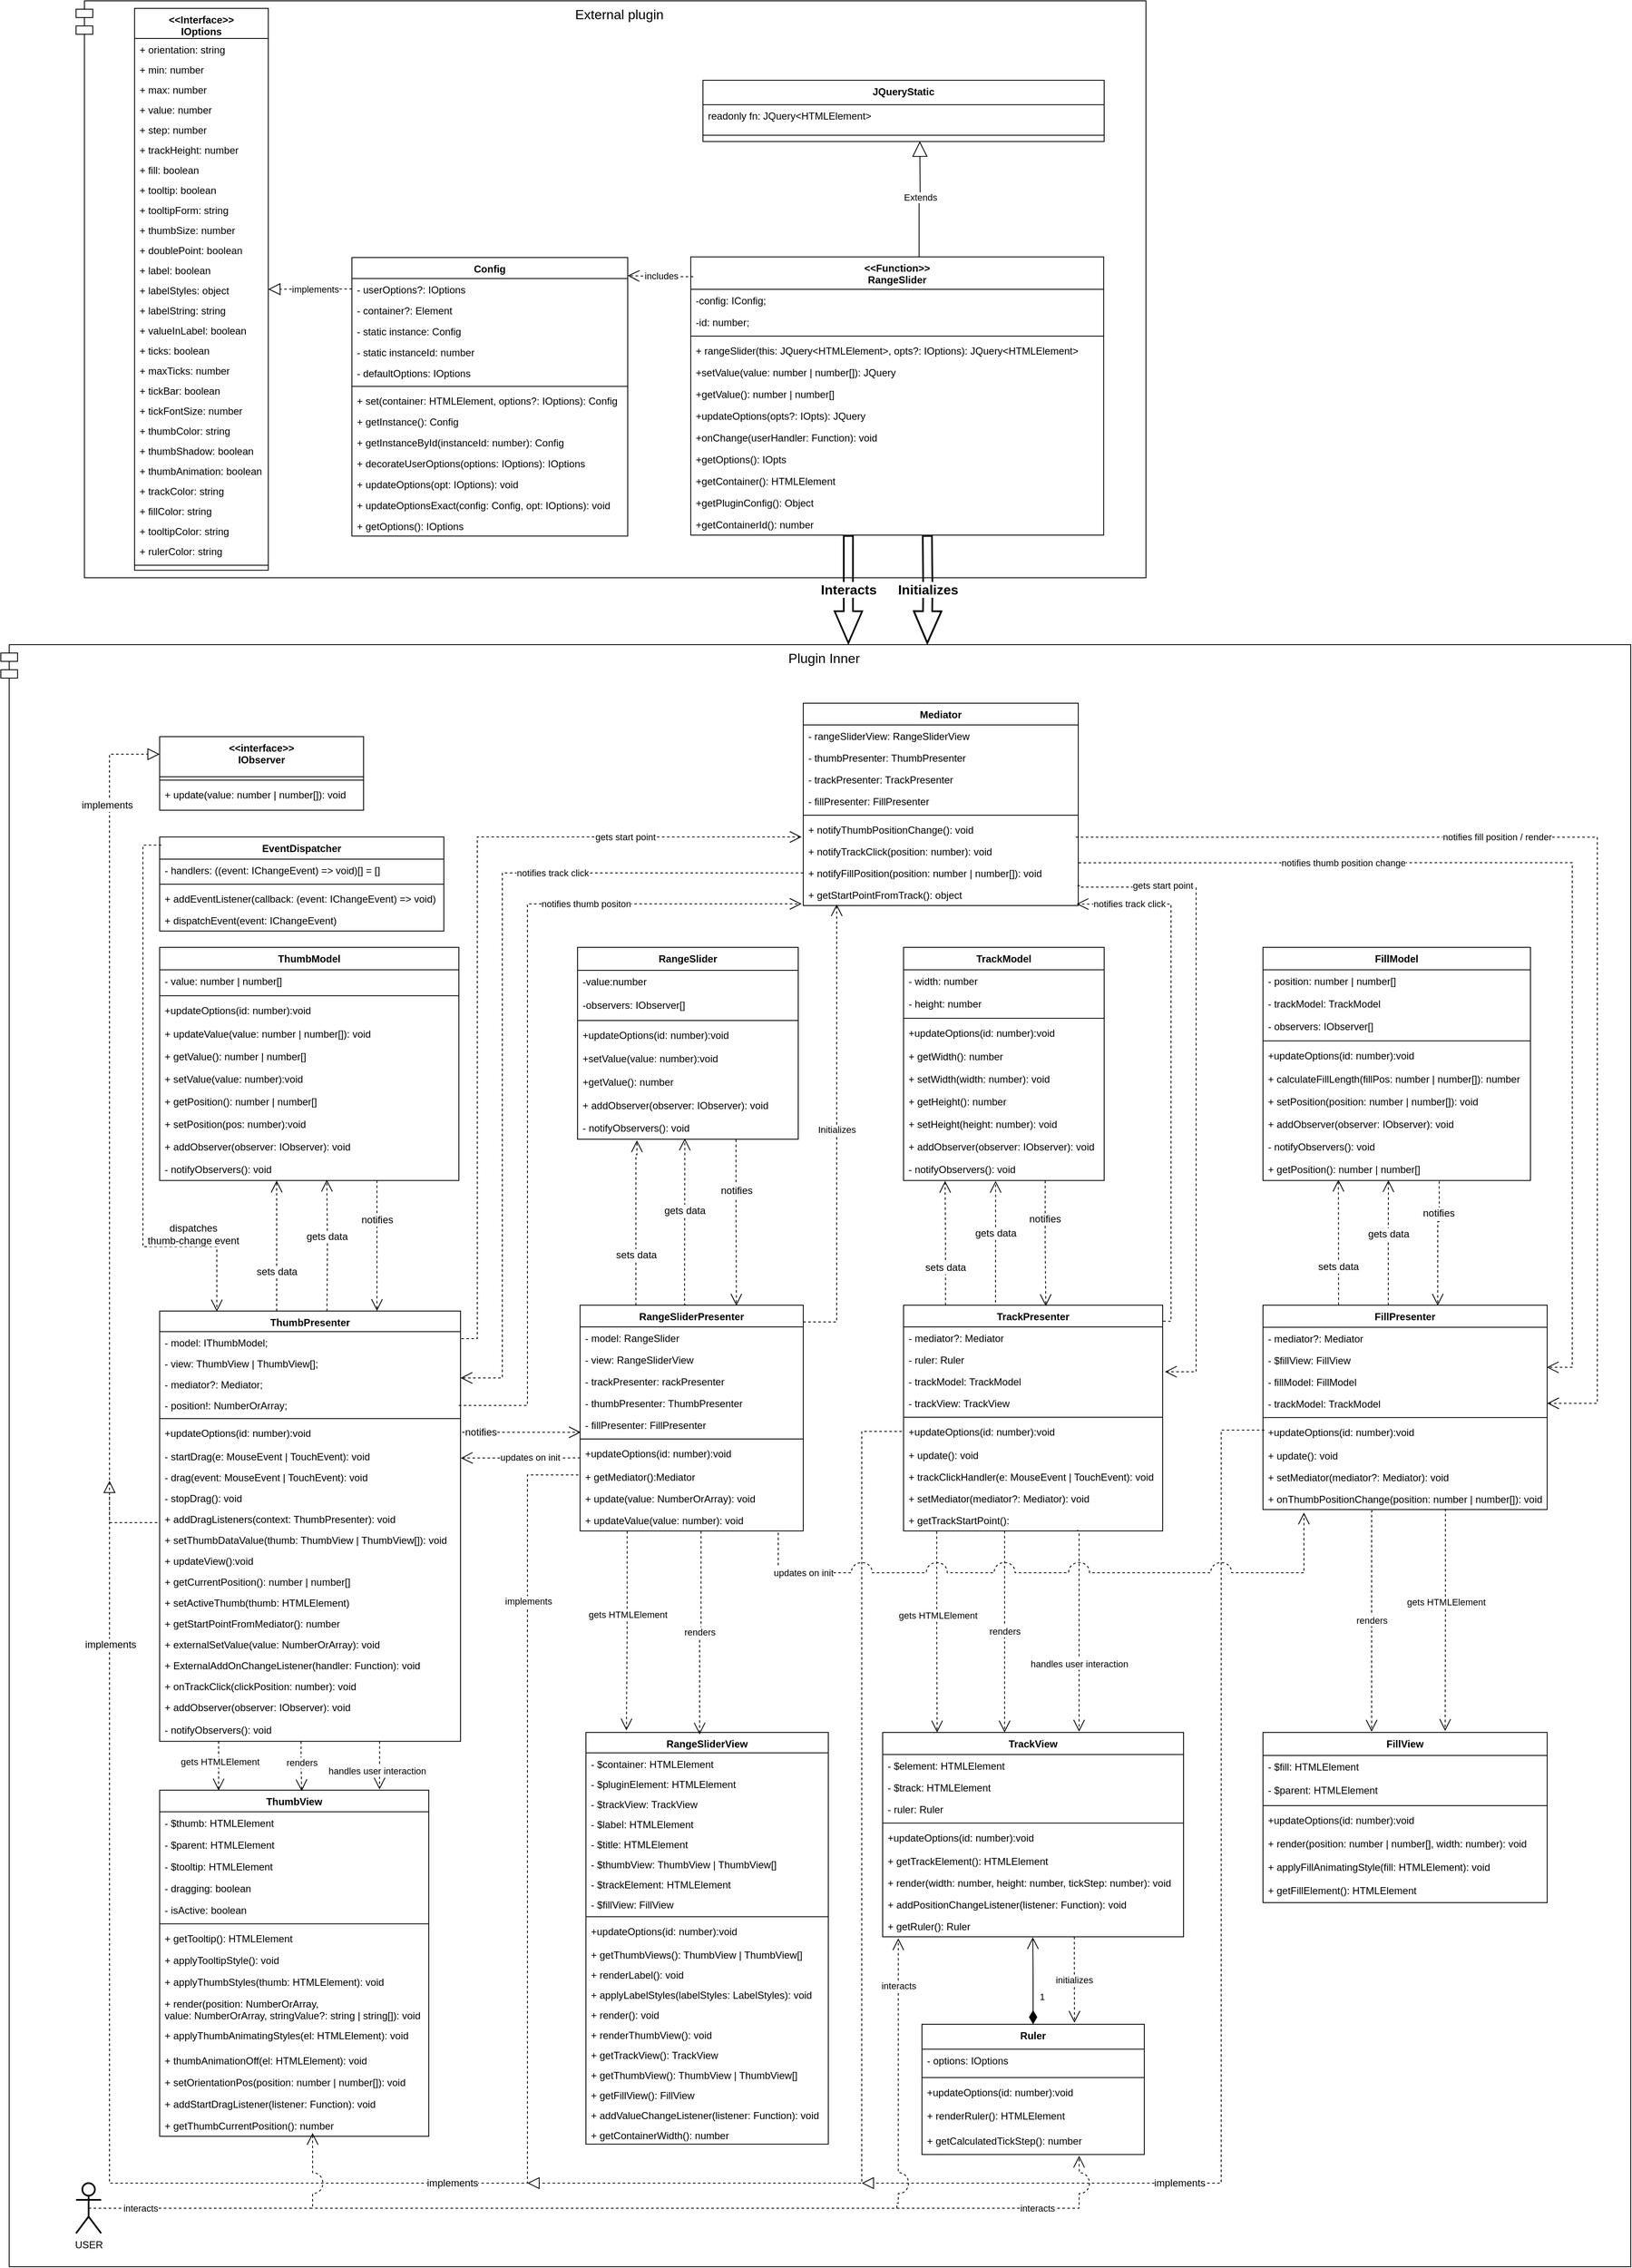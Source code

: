 <mxfile version="22.0.8" type="device">
  <diagram name="Страница — 1" id="O2DKld475pdmEx9NA0Uo">
    <mxGraphModel dx="1687" dy="2001" grid="1" gridSize="10" guides="1" tooltips="1" connect="1" arrows="1" fold="1" page="1" pageScale="1" pageWidth="827" pageHeight="1169" math="0" shadow="0">
      <root>
        <mxCell id="0" />
        <mxCell id="1" parent="0" />
        <mxCell id="pQNl8kFYSYKoo_jJR8Nf-14" value="&lt;font style=&quot;font-size: 16px;&quot;&gt;Plugin Inner&lt;/font&gt;" style="shape=module;align=left;spacingLeft=20;align=center;verticalAlign=top;whiteSpace=wrap;html=1;movable=0;resizable=0;rotatable=0;deletable=0;editable=0;locked=1;connectable=0;" parent="1" vertex="1">
          <mxGeometry x="700" y="130" width="1950" height="1940" as="geometry" />
        </mxCell>
        <mxCell id="pQNl8kFYSYKoo_jJR8Nf-9" value="&lt;font style=&quot;font-size: 16px;&quot;&gt;External plugin&lt;/font&gt;" style="shape=module;align=left;spacingLeft=20;align=center;verticalAlign=top;whiteSpace=wrap;html=1;movable=0;resizable=0;rotatable=0;deletable=0;editable=0;locked=1;connectable=0;" parent="1" vertex="1">
          <mxGeometry x="790" y="-640" width="1280" height="690" as="geometry" />
        </mxCell>
        <mxCell id="ADWufYTODqnqWgLy_RdV-12" value="EventDispatcher" style="swimlane;fontStyle=1;align=center;verticalAlign=top;childLayout=stackLayout;horizontal=1;startSize=26.444;horizontalStack=0;resizeParent=1;resizeParentMax=0;resizeLast=0;collapsible=0;marginBottom=0;" parent="1" vertex="1">
          <mxGeometry x="890" y="360" width="340" height="112.444" as="geometry" />
        </mxCell>
        <mxCell id="ADWufYTODqnqWgLy_RdV-14" value="- handlers: ((event: IChangeEvent) =&gt; void)[] = []" style="text;strokeColor=none;fillColor=none;align=left;verticalAlign=top;spacingLeft=4;spacingRight=4;overflow=hidden;rotatable=0;points=[[0,0.5],[1,0.5]];portConstraint=eastwest;" parent="ADWufYTODqnqWgLy_RdV-12" vertex="1">
          <mxGeometry y="26.444" width="340" height="26" as="geometry" />
        </mxCell>
        <mxCell id="ADWufYTODqnqWgLy_RdV-13" style="line;strokeWidth=1;fillColor=none;align=left;verticalAlign=middle;spacingTop=-1;spacingLeft=3;spacingRight=3;rotatable=0;labelPosition=right;points=[];portConstraint=eastwest;strokeColor=inherit;" parent="ADWufYTODqnqWgLy_RdV-12" vertex="1">
          <mxGeometry y="52.444" width="340" height="8" as="geometry" />
        </mxCell>
        <mxCell id="ADWufYTODqnqWgLy_RdV-15" value="+  addEventListener(callback: (event: IChangeEvent) =&gt; void)" style="text;strokeColor=none;fillColor=none;align=left;verticalAlign=top;spacingLeft=4;spacingRight=4;overflow=hidden;rotatable=0;points=[[0,0.5],[1,0.5]];portConstraint=eastwest;" parent="ADWufYTODqnqWgLy_RdV-12" vertex="1">
          <mxGeometry y="60.444" width="340" height="26" as="geometry" />
        </mxCell>
        <mxCell id="ADWufYTODqnqWgLy_RdV-16" value="+ dispatchEvent(event: IChangeEvent)" style="text;strokeColor=none;fillColor=none;align=left;verticalAlign=top;spacingLeft=4;spacingRight=4;overflow=hidden;rotatable=0;points=[[0,0.5],[1,0.5]];portConstraint=eastwest;" parent="ADWufYTODqnqWgLy_RdV-12" vertex="1">
          <mxGeometry y="86.444" width="340" height="26" as="geometry" />
        </mxCell>
        <mxCell id="ADWufYTODqnqWgLy_RdV-17" value="RangeSlider" style="swimlane;fontStyle=1;align=center;verticalAlign=top;childLayout=stackLayout;horizontal=1;startSize=27.5;horizontalStack=0;resizeParent=1;resizeParentMax=0;resizeLast=0;collapsible=0;marginBottom=0;" parent="1" vertex="1">
          <mxGeometry x="1390" y="492" width="264" height="229.5" as="geometry" />
        </mxCell>
        <mxCell id="ADWufYTODqnqWgLy_RdV-18" value="-value:number" style="text;strokeColor=none;fillColor=none;align=left;verticalAlign=top;spacingLeft=4;spacingRight=4;overflow=hidden;rotatable=0;points=[[0,0.5],[1,0.5]];portConstraint=eastwest;" parent="ADWufYTODqnqWgLy_RdV-17" vertex="1">
          <mxGeometry y="27.5" width="264" height="28" as="geometry" />
        </mxCell>
        <mxCell id="ADWufYTODqnqWgLy_RdV-19" value="-observers: IObserver[]" style="text;strokeColor=none;fillColor=none;align=left;verticalAlign=top;spacingLeft=4;spacingRight=4;overflow=hidden;rotatable=0;points=[[0,0.5],[1,0.5]];portConstraint=eastwest;" parent="ADWufYTODqnqWgLy_RdV-17" vertex="1">
          <mxGeometry y="55.5" width="264" height="28" as="geometry" />
        </mxCell>
        <mxCell id="ADWufYTODqnqWgLy_RdV-20" style="line;strokeWidth=1;fillColor=none;align=left;verticalAlign=middle;spacingTop=-1;spacingLeft=3;spacingRight=3;rotatable=0;labelPosition=right;points=[];portConstraint=eastwest;strokeColor=inherit;" parent="ADWufYTODqnqWgLy_RdV-17" vertex="1">
          <mxGeometry y="83.5" width="264" height="8" as="geometry" />
        </mxCell>
        <mxCell id="ADWufYTODqnqWgLy_RdV-21" value="+updateOptions(id: number):void" style="text;strokeColor=none;fillColor=none;align=left;verticalAlign=top;spacingLeft=4;spacingRight=4;overflow=hidden;rotatable=0;points=[[0,0.5],[1,0.5]];portConstraint=eastwest;" parent="ADWufYTODqnqWgLy_RdV-17" vertex="1">
          <mxGeometry y="91.5" width="264" height="28" as="geometry" />
        </mxCell>
        <mxCell id="ADWufYTODqnqWgLy_RdV-22" value="+setValue(value: number):void" style="text;strokeColor=none;fillColor=none;align=left;verticalAlign=top;spacingLeft=4;spacingRight=4;overflow=hidden;rotatable=0;points=[[0,0.5],[1,0.5]];portConstraint=eastwest;" parent="ADWufYTODqnqWgLy_RdV-17" vertex="1">
          <mxGeometry y="119.5" width="264" height="28" as="geometry" />
        </mxCell>
        <mxCell id="ADWufYTODqnqWgLy_RdV-23" value="+getValue(): number" style="text;strokeColor=none;fillColor=none;align=left;verticalAlign=top;spacingLeft=4;spacingRight=4;overflow=hidden;rotatable=0;points=[[0,0.5],[1,0.5]];portConstraint=eastwest;" parent="ADWufYTODqnqWgLy_RdV-17" vertex="1">
          <mxGeometry y="147.5" width="264" height="28" as="geometry" />
        </mxCell>
        <mxCell id="pQNl8kFYSYKoo_jJR8Nf-206" value="+ addObserver(observer: IObserver): void" style="text;strokeColor=none;fillColor=none;align=left;verticalAlign=top;spacingLeft=4;spacingRight=4;overflow=hidden;rotatable=0;points=[[0,0.5],[1,0.5]];portConstraint=eastwest;" parent="ADWufYTODqnqWgLy_RdV-17" vertex="1">
          <mxGeometry y="175.5" width="264" height="27" as="geometry" />
        </mxCell>
        <mxCell id="pQNl8kFYSYKoo_jJR8Nf-207" value="- notifyObservers(): void" style="text;strokeColor=none;fillColor=none;align=left;verticalAlign=top;spacingLeft=4;spacingRight=4;overflow=hidden;rotatable=0;points=[[0,0.5],[1,0.5]];portConstraint=eastwest;" parent="ADWufYTODqnqWgLy_RdV-17" vertex="1">
          <mxGeometry y="202.5" width="264" height="27" as="geometry" />
        </mxCell>
        <mxCell id="ADWufYTODqnqWgLy_RdV-32" value="TrackModel" style="swimlane;fontStyle=1;align=center;verticalAlign=top;childLayout=stackLayout;horizontal=1;startSize=26.857;horizontalStack=0;resizeParent=1;resizeParentMax=0;resizeLast=0;collapsible=0;marginBottom=0;" parent="1" vertex="1">
          <mxGeometry x="1780" y="492" width="240" height="278.857" as="geometry" />
        </mxCell>
        <mxCell id="ADWufYTODqnqWgLy_RdV-33" value="- width: number" style="text;strokeColor=none;fillColor=none;align=left;verticalAlign=top;spacingLeft=4;spacingRight=4;overflow=hidden;rotatable=0;points=[[0,0.5],[1,0.5]];portConstraint=eastwest;" parent="ADWufYTODqnqWgLy_RdV-32" vertex="1">
          <mxGeometry y="26.857" width="240" height="27" as="geometry" />
        </mxCell>
        <mxCell id="ADWufYTODqnqWgLy_RdV-34" value="- height: number" style="text;strokeColor=none;fillColor=none;align=left;verticalAlign=top;spacingLeft=4;spacingRight=4;overflow=hidden;rotatable=0;points=[[0,0.5],[1,0.5]];portConstraint=eastwest;" parent="ADWufYTODqnqWgLy_RdV-32" vertex="1">
          <mxGeometry y="53.857" width="240" height="27" as="geometry" />
        </mxCell>
        <mxCell id="ADWufYTODqnqWgLy_RdV-35" style="line;strokeWidth=1;fillColor=none;align=left;verticalAlign=middle;spacingTop=-1;spacingLeft=3;spacingRight=3;rotatable=0;labelPosition=right;points=[];portConstraint=eastwest;strokeColor=inherit;" parent="ADWufYTODqnqWgLy_RdV-32" vertex="1">
          <mxGeometry y="80.857" width="240" height="8" as="geometry" />
        </mxCell>
        <mxCell id="pQNl8kFYSYKoo_jJR8Nf-268" value="+updateOptions(id: number):void" style="text;strokeColor=none;fillColor=none;align=left;verticalAlign=top;spacingLeft=4;spacingRight=4;overflow=hidden;rotatable=0;points=[[0,0.5],[1,0.5]];portConstraint=eastwest;" parent="ADWufYTODqnqWgLy_RdV-32" vertex="1">
          <mxGeometry y="88.857" width="240" height="28" as="geometry" />
        </mxCell>
        <mxCell id="ADWufYTODqnqWgLy_RdV-36" value="+ getWidth(): number" style="text;strokeColor=none;fillColor=none;align=left;verticalAlign=top;spacingLeft=4;spacingRight=4;overflow=hidden;rotatable=0;points=[[0,0.5],[1,0.5]];portConstraint=eastwest;" parent="ADWufYTODqnqWgLy_RdV-32" vertex="1">
          <mxGeometry y="116.857" width="240" height="27" as="geometry" />
        </mxCell>
        <mxCell id="ADWufYTODqnqWgLy_RdV-37" value="+ setWidth(width: number): void" style="text;strokeColor=none;fillColor=none;align=left;verticalAlign=top;spacingLeft=4;spacingRight=4;overflow=hidden;rotatable=0;points=[[0,0.5],[1,0.5]];portConstraint=eastwest;" parent="ADWufYTODqnqWgLy_RdV-32" vertex="1">
          <mxGeometry y="143.857" width="240" height="27" as="geometry" />
        </mxCell>
        <mxCell id="ADWufYTODqnqWgLy_RdV-38" value="+ getHeight(): number" style="text;strokeColor=none;fillColor=none;align=left;verticalAlign=top;spacingLeft=4;spacingRight=4;overflow=hidden;rotatable=0;points=[[0,0.5],[1,0.5]];portConstraint=eastwest;" parent="ADWufYTODqnqWgLy_RdV-32" vertex="1">
          <mxGeometry y="170.857" width="240" height="27" as="geometry" />
        </mxCell>
        <mxCell id="ADWufYTODqnqWgLy_RdV-39" value="+ setHeight(height: number): void" style="text;strokeColor=none;fillColor=none;align=left;verticalAlign=top;spacingLeft=4;spacingRight=4;overflow=hidden;rotatable=0;points=[[0,0.5],[1,0.5]];portConstraint=eastwest;" parent="ADWufYTODqnqWgLy_RdV-32" vertex="1">
          <mxGeometry y="197.857" width="240" height="27" as="geometry" />
        </mxCell>
        <mxCell id="pQNl8kFYSYKoo_jJR8Nf-208" value="+ addObserver(observer: IObserver): void" style="text;strokeColor=none;fillColor=none;align=left;verticalAlign=top;spacingLeft=4;spacingRight=4;overflow=hidden;rotatable=0;points=[[0,0.5],[1,0.5]];portConstraint=eastwest;" parent="ADWufYTODqnqWgLy_RdV-32" vertex="1">
          <mxGeometry y="224.857" width="240" height="27" as="geometry" />
        </mxCell>
        <mxCell id="pQNl8kFYSYKoo_jJR8Nf-209" value="- notifyObservers(): void" style="text;strokeColor=none;fillColor=none;align=left;verticalAlign=top;spacingLeft=4;spacingRight=4;overflow=hidden;rotatable=0;points=[[0,0.5],[1,0.5]];portConstraint=eastwest;" parent="ADWufYTODqnqWgLy_RdV-32" vertex="1">
          <mxGeometry y="251.857" width="240" height="27" as="geometry" />
        </mxCell>
        <mxCell id="ADWufYTODqnqWgLy_RdV-40" value="FillModel" style="swimlane;fontStyle=1;align=center;verticalAlign=top;childLayout=stackLayout;horizontal=1;startSize=26.857;horizontalStack=0;resizeParent=1;resizeParentMax=0;resizeLast=0;collapsible=0;marginBottom=0;" parent="1" vertex="1">
          <mxGeometry x="2210" y="492" width="320" height="278.857" as="geometry" />
        </mxCell>
        <mxCell id="ADWufYTODqnqWgLy_RdV-41" value="- position: number | number[]" style="text;strokeColor=none;fillColor=none;align=left;verticalAlign=top;spacingLeft=4;spacingRight=4;overflow=hidden;rotatable=0;points=[[0,0.5],[1,0.5]];portConstraint=eastwest;" parent="ADWufYTODqnqWgLy_RdV-40" vertex="1">
          <mxGeometry y="26.857" width="320" height="27" as="geometry" />
        </mxCell>
        <mxCell id="ADWufYTODqnqWgLy_RdV-42" value="- trackModel: TrackModel" style="text;strokeColor=none;fillColor=none;align=left;verticalAlign=top;spacingLeft=4;spacingRight=4;overflow=hidden;rotatable=0;points=[[0,0.5],[1,0.5]];portConstraint=eastwest;" parent="ADWufYTODqnqWgLy_RdV-40" vertex="1">
          <mxGeometry y="53.857" width="320" height="27" as="geometry" />
        </mxCell>
        <mxCell id="ADWufYTODqnqWgLy_RdV-43" value="- observers: IObserver[]" style="text;strokeColor=none;fillColor=none;align=left;verticalAlign=top;spacingLeft=4;spacingRight=4;overflow=hidden;rotatable=0;points=[[0,0.5],[1,0.5]];portConstraint=eastwest;" parent="ADWufYTODqnqWgLy_RdV-40" vertex="1">
          <mxGeometry y="80.857" width="320" height="27" as="geometry" />
        </mxCell>
        <mxCell id="ADWufYTODqnqWgLy_RdV-44" style="line;strokeWidth=1;fillColor=none;align=left;verticalAlign=middle;spacingTop=-1;spacingLeft=3;spacingRight=3;rotatable=0;labelPosition=right;points=[];portConstraint=eastwest;strokeColor=inherit;" parent="ADWufYTODqnqWgLy_RdV-40" vertex="1">
          <mxGeometry y="107.857" width="320" height="8" as="geometry" />
        </mxCell>
        <mxCell id="pQNl8kFYSYKoo_jJR8Nf-269" value="+updateOptions(id: number):void" style="text;strokeColor=none;fillColor=none;align=left;verticalAlign=top;spacingLeft=4;spacingRight=4;overflow=hidden;rotatable=0;points=[[0,0.5],[1,0.5]];portConstraint=eastwest;" parent="ADWufYTODqnqWgLy_RdV-40" vertex="1">
          <mxGeometry y="115.857" width="320" height="28" as="geometry" />
        </mxCell>
        <mxCell id="ADWufYTODqnqWgLy_RdV-45" value="+ calculateFillLength(fillPos: number | number[]): number" style="text;strokeColor=none;fillColor=none;align=left;verticalAlign=top;spacingLeft=4;spacingRight=4;overflow=hidden;rotatable=0;points=[[0,0.5],[1,0.5]];portConstraint=eastwest;" parent="ADWufYTODqnqWgLy_RdV-40" vertex="1">
          <mxGeometry y="143.857" width="320" height="27" as="geometry" />
        </mxCell>
        <mxCell id="ADWufYTODqnqWgLy_RdV-46" value="+ setPosition(position: number | number[]): void" style="text;strokeColor=none;fillColor=none;align=left;verticalAlign=top;spacingLeft=4;spacingRight=4;overflow=hidden;rotatable=0;points=[[0,0.5],[1,0.5]];portConstraint=eastwest;" parent="ADWufYTODqnqWgLy_RdV-40" vertex="1">
          <mxGeometry y="170.857" width="320" height="27" as="geometry" />
        </mxCell>
        <mxCell id="pQNl8kFYSYKoo_jJR8Nf-210" value="+ addObserver(observer: IObserver): void" style="text;strokeColor=none;fillColor=none;align=left;verticalAlign=top;spacingLeft=4;spacingRight=4;overflow=hidden;rotatable=0;points=[[0,0.5],[1,0.5]];portConstraint=eastwest;" parent="ADWufYTODqnqWgLy_RdV-40" vertex="1">
          <mxGeometry y="197.857" width="320" height="27" as="geometry" />
        </mxCell>
        <mxCell id="pQNl8kFYSYKoo_jJR8Nf-211" value="- notifyObservers(): void" style="text;strokeColor=none;fillColor=none;align=left;verticalAlign=top;spacingLeft=4;spacingRight=4;overflow=hidden;rotatable=0;points=[[0,0.5],[1,0.5]];portConstraint=eastwest;" parent="ADWufYTODqnqWgLy_RdV-40" vertex="1">
          <mxGeometry y="224.857" width="320" height="27" as="geometry" />
        </mxCell>
        <mxCell id="ADWufYTODqnqWgLy_RdV-47" value="+ getPosition(): number | number[]" style="text;strokeColor=none;fillColor=none;align=left;verticalAlign=top;spacingLeft=4;spacingRight=4;overflow=hidden;rotatable=0;points=[[0,0.5],[1,0.5]];portConstraint=eastwest;" parent="ADWufYTODqnqWgLy_RdV-40" vertex="1">
          <mxGeometry y="251.857" width="320" height="27" as="geometry" />
        </mxCell>
        <mxCell id="ADWufYTODqnqWgLy_RdV-48" value="Ruler" style="swimlane;fontStyle=1;align=center;verticalAlign=top;childLayout=stackLayout;horizontal=1;startSize=29.75;horizontalStack=0;resizeParent=1;resizeParentMax=0;resizeLast=0;collapsible=0;marginBottom=0;" parent="1" vertex="1">
          <mxGeometry x="1802" y="1780" width="266" height="155.75" as="geometry" />
        </mxCell>
        <mxCell id="ADWufYTODqnqWgLy_RdV-49" value="- options: IOptions" style="text;strokeColor=none;fillColor=none;align=left;verticalAlign=top;spacingLeft=4;spacingRight=4;overflow=hidden;rotatable=0;points=[[0,0.5],[1,0.5]];portConstraint=eastwest;" parent="ADWufYTODqnqWgLy_RdV-48" vertex="1">
          <mxGeometry y="29.75" width="266" height="30" as="geometry" />
        </mxCell>
        <mxCell id="ADWufYTODqnqWgLy_RdV-50" style="line;strokeWidth=1;fillColor=none;align=left;verticalAlign=middle;spacingTop=-1;spacingLeft=3;spacingRight=3;rotatable=0;labelPosition=right;points=[];portConstraint=eastwest;strokeColor=inherit;" parent="ADWufYTODqnqWgLy_RdV-48" vertex="1">
          <mxGeometry y="59.75" width="266" height="8" as="geometry" />
        </mxCell>
        <mxCell id="pQNl8kFYSYKoo_jJR8Nf-277" value="+updateOptions(id: number):void" style="text;strokeColor=none;fillColor=none;align=left;verticalAlign=top;spacingLeft=4;spacingRight=4;overflow=hidden;rotatable=0;points=[[0,0.5],[1,0.5]];portConstraint=eastwest;" parent="ADWufYTODqnqWgLy_RdV-48" vertex="1">
          <mxGeometry y="67.75" width="266" height="28" as="geometry" />
        </mxCell>
        <mxCell id="ADWufYTODqnqWgLy_RdV-51" value="+ renderRuler(): HTMLElement" style="text;strokeColor=none;fillColor=none;align=left;verticalAlign=top;spacingLeft=4;spacingRight=4;overflow=hidden;rotatable=0;points=[[0,0.5],[1,0.5]];portConstraint=eastwest;" parent="ADWufYTODqnqWgLy_RdV-48" vertex="1">
          <mxGeometry y="95.75" width="266" height="30" as="geometry" />
        </mxCell>
        <mxCell id="ADWufYTODqnqWgLy_RdV-52" value="+ getCalculatedTickStep(): number" style="text;strokeColor=none;fillColor=none;align=left;verticalAlign=top;spacingLeft=4;spacingRight=4;overflow=hidden;rotatable=0;points=[[0,0.5],[1,0.5]];portConstraint=eastwest;" parent="ADWufYTODqnqWgLy_RdV-48" vertex="1">
          <mxGeometry y="125.75" width="266" height="30" as="geometry" />
        </mxCell>
        <mxCell id="ADWufYTODqnqWgLy_RdV-53" value="&lt;&lt;interface&gt;&gt;&#xa;IObserver" style="swimlane;fontStyle=1;align=center;verticalAlign=top;childLayout=stackLayout;horizontal=1;startSize=48;horizontalStack=0;resizeParent=1;resizeParentMax=0;resizeLast=0;collapsible=0;marginBottom=0;" parent="1" vertex="1">
          <mxGeometry x="890" y="240" width="244" height="88" as="geometry" />
        </mxCell>
        <mxCell id="ADWufYTODqnqWgLy_RdV-54" style="line;strokeWidth=1;fillColor=none;align=left;verticalAlign=middle;spacingTop=-1;spacingLeft=3;spacingRight=3;rotatable=0;labelPosition=right;points=[];portConstraint=eastwest;strokeColor=inherit;" parent="ADWufYTODqnqWgLy_RdV-53" vertex="1">
          <mxGeometry y="48" width="244" height="8" as="geometry" />
        </mxCell>
        <mxCell id="ADWufYTODqnqWgLy_RdV-55" value="+ update(value: number | number[]): void" style="text;strokeColor=none;fillColor=none;align=left;verticalAlign=top;spacingLeft=4;spacingRight=4;overflow=hidden;rotatable=0;points=[[0,0.5],[1,0.5]];portConstraint=eastwest;" parent="ADWufYTODqnqWgLy_RdV-53" vertex="1">
          <mxGeometry y="56" width="244" height="32" as="geometry" />
        </mxCell>
        <mxCell id="ADWufYTODqnqWgLy_RdV-56" value="RangeSliderPresenter" style="swimlane;fontStyle=1;align=center;verticalAlign=top;childLayout=stackLayout;horizontal=1;startSize=26;horizontalStack=0;resizeParent=1;resizeParentMax=0;resizeLast=0;collapsible=0;marginBottom=0;" parent="1" vertex="1">
          <mxGeometry x="1393" y="920" width="267" height="270" as="geometry" />
        </mxCell>
        <mxCell id="ADWufYTODqnqWgLy_RdV-57" value="- model: RangeSlider" style="text;strokeColor=none;fillColor=none;align=left;verticalAlign=top;spacingLeft=4;spacingRight=4;overflow=hidden;rotatable=0;points=[[0,0.5],[1,0.5]];portConstraint=eastwest;" parent="ADWufYTODqnqWgLy_RdV-56" vertex="1">
          <mxGeometry y="26" width="267" height="26" as="geometry" />
        </mxCell>
        <mxCell id="ADWufYTODqnqWgLy_RdV-58" value="- view: RangeSliderView" style="text;strokeColor=none;fillColor=none;align=left;verticalAlign=top;spacingLeft=4;spacingRight=4;overflow=hidden;rotatable=0;points=[[0,0.5],[1,0.5]];portConstraint=eastwest;" parent="ADWufYTODqnqWgLy_RdV-56" vertex="1">
          <mxGeometry y="52" width="267" height="26" as="geometry" />
        </mxCell>
        <mxCell id="ADWufYTODqnqWgLy_RdV-59" value="- trackPresenter: rackPresenter" style="text;strokeColor=none;fillColor=none;align=left;verticalAlign=top;spacingLeft=4;spacingRight=4;overflow=hidden;rotatable=0;points=[[0,0.5],[1,0.5]];portConstraint=eastwest;" parent="ADWufYTODqnqWgLy_RdV-56" vertex="1">
          <mxGeometry y="78" width="267" height="26" as="geometry" />
        </mxCell>
        <mxCell id="ADWufYTODqnqWgLy_RdV-60" value="- thumbPresenter: ThumbPresenter" style="text;strokeColor=none;fillColor=none;align=left;verticalAlign=top;spacingLeft=4;spacingRight=4;overflow=hidden;rotatable=0;points=[[0,0.5],[1,0.5]];portConstraint=eastwest;" parent="ADWufYTODqnqWgLy_RdV-56" vertex="1">
          <mxGeometry y="104" width="267" height="26" as="geometry" />
        </mxCell>
        <mxCell id="ADWufYTODqnqWgLy_RdV-61" value="- fillPresenter: FillPresenter" style="text;strokeColor=none;fillColor=none;align=left;verticalAlign=top;spacingLeft=4;spacingRight=4;overflow=hidden;rotatable=0;points=[[0,0.5],[1,0.5]];portConstraint=eastwest;" parent="ADWufYTODqnqWgLy_RdV-56" vertex="1">
          <mxGeometry y="130" width="267" height="26" as="geometry" />
        </mxCell>
        <mxCell id="ADWufYTODqnqWgLy_RdV-62" style="line;strokeWidth=1;fillColor=none;align=left;verticalAlign=middle;spacingTop=-1;spacingLeft=3;spacingRight=3;rotatable=0;labelPosition=right;points=[];portConstraint=eastwest;strokeColor=inherit;" parent="ADWufYTODqnqWgLy_RdV-56" vertex="1">
          <mxGeometry y="156" width="267" height="8" as="geometry" />
        </mxCell>
        <mxCell id="pQNl8kFYSYKoo_jJR8Nf-270" value="+updateOptions(id: number):void" style="text;strokeColor=none;fillColor=none;align=left;verticalAlign=top;spacingLeft=4;spacingRight=4;overflow=hidden;rotatable=0;points=[[0,0.5],[1,0.5]];portConstraint=eastwest;" parent="ADWufYTODqnqWgLy_RdV-56" vertex="1">
          <mxGeometry y="164" width="267" height="28" as="geometry" />
        </mxCell>
        <mxCell id="ADWufYTODqnqWgLy_RdV-63" value="+ getMediator():Mediator" style="text;strokeColor=none;fillColor=none;align=left;verticalAlign=top;spacingLeft=4;spacingRight=4;overflow=hidden;rotatable=0;points=[[0,0.5],[1,0.5]];portConstraint=eastwest;" parent="ADWufYTODqnqWgLy_RdV-56" vertex="1">
          <mxGeometry y="192" width="267" height="26" as="geometry" />
        </mxCell>
        <mxCell id="ADWufYTODqnqWgLy_RdV-64" value="+ update(value: NumberOrArray): void" style="text;strokeColor=none;fillColor=none;align=left;verticalAlign=top;spacingLeft=4;spacingRight=4;overflow=hidden;rotatable=0;points=[[0,0.5],[1,0.5]];portConstraint=eastwest;" parent="ADWufYTODqnqWgLy_RdV-56" vertex="1">
          <mxGeometry y="218" width="267" height="26" as="geometry" />
        </mxCell>
        <mxCell id="ADWufYTODqnqWgLy_RdV-65" value="+ updateValue(value: number): void" style="text;strokeColor=none;fillColor=none;align=left;verticalAlign=top;spacingLeft=4;spacingRight=4;overflow=hidden;rotatable=0;points=[[0,0.5],[1,0.5]];portConstraint=eastwest;" parent="ADWufYTODqnqWgLy_RdV-56" vertex="1">
          <mxGeometry y="244" width="267" height="26" as="geometry" />
        </mxCell>
        <mxCell id="qulfv3zckrtIXR-0wow6-3" value="" style="endArrow=block;dashed=1;endFill=0;endSize=12;html=1;rounded=0;edgeStyle=orthogonalEdgeStyle;exitX=0;exitY=0.5;exitDx=0;exitDy=0;" parent="ADWufYTODqnqWgLy_RdV-56" source="ADWufYTODqnqWgLy_RdV-64" edge="1">
          <mxGeometry width="160" relative="1" as="geometry">
            <mxPoint x="-643" y="623" as="sourcePoint" />
            <mxPoint x="-563" y="210" as="targetPoint" />
            <Array as="points">
              <mxPoint y="203" />
              <mxPoint x="-63" y="203" />
              <mxPoint x="-63" y="1050" />
              <mxPoint x="-563" y="1050" />
            </Array>
          </mxGeometry>
        </mxCell>
        <mxCell id="qulfv3zckrtIXR-0wow6-7" value="implements" style="edgeLabel;html=1;align=center;verticalAlign=middle;resizable=0;points=[];fontSize=12;" parent="qulfv3zckrtIXR-0wow6-3" vertex="1" connectable="0">
          <mxGeometry x="0.827" y="-1" relative="1" as="geometry">
            <mxPoint y="-1" as="offset" />
          </mxGeometry>
        </mxCell>
        <mxCell id="pQNl8kFYSYKoo_jJR8Nf-27" value="implements" style="edgeLabel;html=1;align=center;verticalAlign=middle;resizable=0;points=[];" parent="qulfv3zckrtIXR-0wow6-3" vertex="1" connectable="0">
          <mxGeometry x="-0.878" y="1" relative="1" as="geometry">
            <mxPoint y="103" as="offset" />
          </mxGeometry>
        </mxCell>
        <mxCell id="ADWufYTODqnqWgLy_RdV-66" value="ThumbPresenter" style="swimlane;fontStyle=1;align=center;verticalAlign=top;childLayout=stackLayout;horizontal=1;startSize=24.588;horizontalStack=0;resizeParent=1;resizeParentMax=0;resizeLast=0;collapsible=0;marginBottom=0;" parent="1" vertex="1">
          <mxGeometry x="890" y="927" width="360" height="514.588" as="geometry" />
        </mxCell>
        <mxCell id="ADWufYTODqnqWgLy_RdV-67" value="- model: IThumbModel;" style="text;strokeColor=none;fillColor=none;align=left;verticalAlign=top;spacingLeft=4;spacingRight=4;overflow=hidden;rotatable=0;points=[[0,0.5],[1,0.5]];portConstraint=eastwest;" parent="ADWufYTODqnqWgLy_RdV-66" vertex="1">
          <mxGeometry y="24.588" width="360" height="25" as="geometry" />
        </mxCell>
        <mxCell id="ADWufYTODqnqWgLy_RdV-68" value="- view: ThumbView | ThumbView[];" style="text;strokeColor=none;fillColor=none;align=left;verticalAlign=top;spacingLeft=4;spacingRight=4;overflow=hidden;rotatable=0;points=[[0,0.5],[1,0.5]];portConstraint=eastwest;" parent="ADWufYTODqnqWgLy_RdV-66" vertex="1">
          <mxGeometry y="49.588" width="360" height="25" as="geometry" />
        </mxCell>
        <mxCell id="ADWufYTODqnqWgLy_RdV-69" value="- mediator?: Mediator;" style="text;strokeColor=none;fillColor=none;align=left;verticalAlign=top;spacingLeft=4;spacingRight=4;overflow=hidden;rotatable=0;points=[[0,0.5],[1,0.5]];portConstraint=eastwest;" parent="ADWufYTODqnqWgLy_RdV-66" vertex="1">
          <mxGeometry y="74.588" width="360" height="25" as="geometry" />
        </mxCell>
        <mxCell id="ADWufYTODqnqWgLy_RdV-70" value="- position!: NumberOrArray;" style="text;strokeColor=none;fillColor=none;align=left;verticalAlign=top;spacingLeft=4;spacingRight=4;overflow=hidden;rotatable=0;points=[[0,0.5],[1,0.5]];portConstraint=eastwest;" parent="ADWufYTODqnqWgLy_RdV-66" vertex="1">
          <mxGeometry y="99.588" width="360" height="25" as="geometry" />
        </mxCell>
        <mxCell id="ADWufYTODqnqWgLy_RdV-71" style="line;strokeWidth=1;fillColor=none;align=left;verticalAlign=middle;spacingTop=-1;spacingLeft=3;spacingRight=3;rotatable=0;labelPosition=right;points=[];portConstraint=eastwest;strokeColor=inherit;" parent="ADWufYTODqnqWgLy_RdV-66" vertex="1">
          <mxGeometry y="124.588" width="360" height="8" as="geometry" />
        </mxCell>
        <mxCell id="pQNl8kFYSYKoo_jJR8Nf-271" value="+updateOptions(id: number):void" style="text;strokeColor=none;fillColor=none;align=left;verticalAlign=top;spacingLeft=4;spacingRight=4;overflow=hidden;rotatable=0;points=[[0,0.5],[1,0.5]];portConstraint=eastwest;" parent="ADWufYTODqnqWgLy_RdV-66" vertex="1">
          <mxGeometry y="132.588" width="360" height="28" as="geometry" />
        </mxCell>
        <mxCell id="ADWufYTODqnqWgLy_RdV-72" value="- startDrag(e: MouseEvent | TouchEvent): void" style="text;strokeColor=none;fillColor=none;align=left;verticalAlign=top;spacingLeft=4;spacingRight=4;overflow=hidden;rotatable=0;points=[[0,0.5],[1,0.5]];portConstraint=eastwest;" parent="ADWufYTODqnqWgLy_RdV-66" vertex="1">
          <mxGeometry y="160.588" width="360" height="25" as="geometry" />
        </mxCell>
        <mxCell id="ADWufYTODqnqWgLy_RdV-73" value="- drag(event: MouseEvent | TouchEvent): void" style="text;strokeColor=none;fillColor=none;align=left;verticalAlign=top;spacingLeft=4;spacingRight=4;overflow=hidden;rotatable=0;points=[[0,0.5],[1,0.5]];portConstraint=eastwest;" parent="ADWufYTODqnqWgLy_RdV-66" vertex="1">
          <mxGeometry y="185.588" width="360" height="25" as="geometry" />
        </mxCell>
        <mxCell id="ADWufYTODqnqWgLy_RdV-74" value="- stopDrag(): void" style="text;strokeColor=none;fillColor=none;align=left;verticalAlign=top;spacingLeft=4;spacingRight=4;overflow=hidden;rotatable=0;points=[[0,0.5],[1,0.5]];portConstraint=eastwest;" parent="ADWufYTODqnqWgLy_RdV-66" vertex="1">
          <mxGeometry y="210.588" width="360" height="25" as="geometry" />
        </mxCell>
        <mxCell id="ADWufYTODqnqWgLy_RdV-75" value="+ addDragListeners(context: ThumbPresenter): void" style="text;strokeColor=none;fillColor=none;align=left;verticalAlign=top;spacingLeft=4;spacingRight=4;overflow=hidden;rotatable=0;points=[[0,0.5],[1,0.5]];portConstraint=eastwest;" parent="ADWufYTODqnqWgLy_RdV-66" vertex="1">
          <mxGeometry y="235.588" width="360" height="25" as="geometry" />
        </mxCell>
        <mxCell id="ADWufYTODqnqWgLy_RdV-76" value="+ setThumbDataValue(thumb: ThumbView | ThumbView[]): void" style="text;strokeColor=none;fillColor=none;align=left;verticalAlign=top;spacingLeft=4;spacingRight=4;overflow=hidden;rotatable=0;points=[[0,0.5],[1,0.5]];portConstraint=eastwest;" parent="ADWufYTODqnqWgLy_RdV-66" vertex="1">
          <mxGeometry y="260.588" width="360" height="25" as="geometry" />
        </mxCell>
        <mxCell id="ADWufYTODqnqWgLy_RdV-77" value="+ updateView():void" style="text;strokeColor=none;fillColor=none;align=left;verticalAlign=top;spacingLeft=4;spacingRight=4;overflow=hidden;rotatable=0;points=[[0,0.5],[1,0.5]];portConstraint=eastwest;" parent="ADWufYTODqnqWgLy_RdV-66" vertex="1">
          <mxGeometry y="285.588" width="360" height="25" as="geometry" />
        </mxCell>
        <mxCell id="ADWufYTODqnqWgLy_RdV-78" value="+ getCurrentPosition(): number | number[]" style="text;strokeColor=none;fillColor=none;align=left;verticalAlign=top;spacingLeft=4;spacingRight=4;overflow=hidden;rotatable=0;points=[[0,0.5],[1,0.5]];portConstraint=eastwest;" parent="ADWufYTODqnqWgLy_RdV-66" vertex="1">
          <mxGeometry y="310.588" width="360" height="25" as="geometry" />
        </mxCell>
        <mxCell id="ADWufYTODqnqWgLy_RdV-79" value="+ setActiveThumb(thumb: HTMLElement)" style="text;strokeColor=none;fillColor=none;align=left;verticalAlign=top;spacingLeft=4;spacingRight=4;overflow=hidden;rotatable=0;points=[[0,0.5],[1,0.5]];portConstraint=eastwest;" parent="ADWufYTODqnqWgLy_RdV-66" vertex="1">
          <mxGeometry y="335.588" width="360" height="25" as="geometry" />
        </mxCell>
        <mxCell id="ADWufYTODqnqWgLy_RdV-80" value="+ getStartPointFromMediator(): number" style="text;strokeColor=none;fillColor=none;align=left;verticalAlign=top;spacingLeft=4;spacingRight=4;overflow=hidden;rotatable=0;points=[[0,0.5],[1,0.5]];portConstraint=eastwest;" parent="ADWufYTODqnqWgLy_RdV-66" vertex="1">
          <mxGeometry y="360.588" width="360" height="25" as="geometry" />
        </mxCell>
        <mxCell id="ADWufYTODqnqWgLy_RdV-81" value="+ externalSetValue(value: NumberOrArray): void" style="text;strokeColor=none;fillColor=none;align=left;verticalAlign=top;spacingLeft=4;spacingRight=4;overflow=hidden;rotatable=0;points=[[0,0.5],[1,0.5]];portConstraint=eastwest;" parent="ADWufYTODqnqWgLy_RdV-66" vertex="1">
          <mxGeometry y="385.588" width="360" height="25" as="geometry" />
        </mxCell>
        <mxCell id="ADWufYTODqnqWgLy_RdV-82" value="+ ExternalAddOnChangeListener(handler: Function): void" style="text;strokeColor=none;fillColor=none;align=left;verticalAlign=top;spacingLeft=4;spacingRight=4;overflow=hidden;rotatable=0;points=[[0,0.5],[1,0.5]];portConstraint=eastwest;" parent="ADWufYTODqnqWgLy_RdV-66" vertex="1">
          <mxGeometry y="410.588" width="360" height="25" as="geometry" />
        </mxCell>
        <mxCell id="ADWufYTODqnqWgLy_RdV-83" value="+ onTrackClick(clickPosition: number): void" style="text;strokeColor=none;fillColor=none;align=left;verticalAlign=top;spacingLeft=4;spacingRight=4;overflow=hidden;rotatable=0;points=[[0,0.5],[1,0.5]];portConstraint=eastwest;" parent="ADWufYTODqnqWgLy_RdV-66" vertex="1">
          <mxGeometry y="435.588" width="360" height="25" as="geometry" />
        </mxCell>
        <mxCell id="pQNl8kFYSYKoo_jJR8Nf-255" value="+ addObserver(observer: IObserver): void" style="text;strokeColor=none;fillColor=none;align=left;verticalAlign=top;spacingLeft=4;spacingRight=4;overflow=hidden;rotatable=0;points=[[0,0.5],[1,0.5]];portConstraint=eastwest;" parent="ADWufYTODqnqWgLy_RdV-66" vertex="1">
          <mxGeometry y="460.588" width="360" height="27" as="geometry" />
        </mxCell>
        <mxCell id="pQNl8kFYSYKoo_jJR8Nf-256" value="- notifyObservers(): void" style="text;strokeColor=none;fillColor=none;align=left;verticalAlign=top;spacingLeft=4;spacingRight=4;overflow=hidden;rotatable=0;points=[[0,0.5],[1,0.5]];portConstraint=eastwest;" parent="ADWufYTODqnqWgLy_RdV-66" vertex="1">
          <mxGeometry y="487.588" width="360" height="27" as="geometry" />
        </mxCell>
        <mxCell id="ADWufYTODqnqWgLy_RdV-84" value="TrackPresenter" style="swimlane;fontStyle=1;align=center;verticalAlign=top;childLayout=stackLayout;horizontal=1;startSize=26;horizontalStack=0;resizeParent=1;resizeParentMax=0;resizeLast=0;collapsible=0;marginBottom=0;" parent="1" vertex="1">
          <mxGeometry x="1780" y="920" width="310" height="270" as="geometry" />
        </mxCell>
        <mxCell id="ADWufYTODqnqWgLy_RdV-85" value="- mediator?: Mediator" style="text;strokeColor=none;fillColor=none;align=left;verticalAlign=top;spacingLeft=4;spacingRight=4;overflow=hidden;rotatable=0;points=[[0,0.5],[1,0.5]];portConstraint=eastwest;" parent="ADWufYTODqnqWgLy_RdV-84" vertex="1">
          <mxGeometry y="26" width="310" height="26" as="geometry" />
        </mxCell>
        <mxCell id="ADWufYTODqnqWgLy_RdV-86" value="- ruler: Ruler" style="text;strokeColor=none;fillColor=none;align=left;verticalAlign=top;spacingLeft=4;spacingRight=4;overflow=hidden;rotatable=0;points=[[0,0.5],[1,0.5]];portConstraint=eastwest;" parent="ADWufYTODqnqWgLy_RdV-84" vertex="1">
          <mxGeometry y="52" width="310" height="26" as="geometry" />
        </mxCell>
        <mxCell id="ADWufYTODqnqWgLy_RdV-87" value="- trackModel: TrackModel" style="text;strokeColor=none;fillColor=none;align=left;verticalAlign=top;spacingLeft=4;spacingRight=4;overflow=hidden;rotatable=0;points=[[0,0.5],[1,0.5]];portConstraint=eastwest;" parent="ADWufYTODqnqWgLy_RdV-84" vertex="1">
          <mxGeometry y="78" width="310" height="26" as="geometry" />
        </mxCell>
        <mxCell id="ADWufYTODqnqWgLy_RdV-88" value="- trackView: TrackView" style="text;strokeColor=none;fillColor=none;align=left;verticalAlign=top;spacingLeft=4;spacingRight=4;overflow=hidden;rotatable=0;points=[[0,0.5],[1,0.5]];portConstraint=eastwest;" parent="ADWufYTODqnqWgLy_RdV-84" vertex="1">
          <mxGeometry y="104" width="310" height="26" as="geometry" />
        </mxCell>
        <mxCell id="ADWufYTODqnqWgLy_RdV-89" style="line;strokeWidth=1;fillColor=none;align=left;verticalAlign=middle;spacingTop=-1;spacingLeft=3;spacingRight=3;rotatable=0;labelPosition=right;points=[];portConstraint=eastwest;strokeColor=inherit;" parent="ADWufYTODqnqWgLy_RdV-84" vertex="1">
          <mxGeometry y="130" width="310" height="8" as="geometry" />
        </mxCell>
        <mxCell id="pQNl8kFYSYKoo_jJR8Nf-272" value="+updateOptions(id: number):void" style="text;strokeColor=none;fillColor=none;align=left;verticalAlign=top;spacingLeft=4;spacingRight=4;overflow=hidden;rotatable=0;points=[[0,0.5],[1,0.5]];portConstraint=eastwest;" parent="ADWufYTODqnqWgLy_RdV-84" vertex="1">
          <mxGeometry y="138" width="310" height="28" as="geometry" />
        </mxCell>
        <mxCell id="ADWufYTODqnqWgLy_RdV-90" value="+ update(): void" style="text;strokeColor=none;fillColor=none;align=left;verticalAlign=top;spacingLeft=4;spacingRight=4;overflow=hidden;rotatable=0;points=[[0,0.5],[1,0.5]];portConstraint=eastwest;" parent="ADWufYTODqnqWgLy_RdV-84" vertex="1">
          <mxGeometry y="166" width="310" height="26" as="geometry" />
        </mxCell>
        <mxCell id="ADWufYTODqnqWgLy_RdV-91" value="+ trackClickHandler(e: MouseEvent | TouchEvent): void" style="text;strokeColor=none;fillColor=none;align=left;verticalAlign=top;spacingLeft=4;spacingRight=4;overflow=hidden;rotatable=0;points=[[0,0.5],[1,0.5]];portConstraint=eastwest;" parent="ADWufYTODqnqWgLy_RdV-84" vertex="1">
          <mxGeometry y="192" width="310" height="26" as="geometry" />
        </mxCell>
        <mxCell id="ADWufYTODqnqWgLy_RdV-92" value="+ setMediator(mediator?: Mediator): void" style="text;strokeColor=none;fillColor=none;align=left;verticalAlign=top;spacingLeft=4;spacingRight=4;overflow=hidden;rotatable=0;points=[[0,0.5],[1,0.5]];portConstraint=eastwest;" parent="ADWufYTODqnqWgLy_RdV-84" vertex="1">
          <mxGeometry y="218" width="310" height="26" as="geometry" />
        </mxCell>
        <mxCell id="ADWufYTODqnqWgLy_RdV-93" value="+ getTrackStartPoint():" style="text;strokeColor=none;fillColor=none;align=left;verticalAlign=top;spacingLeft=4;spacingRight=4;overflow=hidden;rotatable=0;points=[[0,0.5],[1,0.5]];portConstraint=eastwest;" parent="ADWufYTODqnqWgLy_RdV-84" vertex="1">
          <mxGeometry y="244" width="310" height="26" as="geometry" />
        </mxCell>
        <mxCell id="qulfv3zckrtIXR-0wow6-5" value="" style="endArrow=block;dashed=1;endFill=0;endSize=12;html=1;rounded=0;edgeStyle=orthogonalEdgeStyle;exitX=0;exitY=0.5;exitDx=0;exitDy=0;" parent="ADWufYTODqnqWgLy_RdV-84" source="ADWufYTODqnqWgLy_RdV-90" edge="1">
          <mxGeometry width="160" relative="1" as="geometry">
            <mxPoint x="-10" y="10" as="sourcePoint" />
            <mxPoint x="-450" y="1050" as="targetPoint" />
            <Array as="points">
              <mxPoint y="151" />
              <mxPoint x="-50" y="151" />
              <mxPoint x="-50" y="1050" />
            </Array>
          </mxGeometry>
        </mxCell>
        <mxCell id="qulfv3zckrtIXR-0wow6-8" value="implements" style="edgeLabel;html=1;align=center;verticalAlign=middle;resizable=0;points=[];fontSize=12;" parent="qulfv3zckrtIXR-0wow6-5" vertex="1" connectable="0">
          <mxGeometry x="0.705" y="1" relative="1" as="geometry">
            <mxPoint x="-293" y="-1" as="offset" />
          </mxGeometry>
        </mxCell>
        <mxCell id="ADWufYTODqnqWgLy_RdV-94" value="FillPresenter" style="swimlane;fontStyle=1;align=center;verticalAlign=top;childLayout=stackLayout;horizontal=1;startSize=26.375;horizontalStack=0;resizeParent=1;resizeParentMax=0;resizeLast=0;collapsible=0;marginBottom=0;" parent="1" vertex="1">
          <mxGeometry x="2210" y="920" width="340" height="244.375" as="geometry" />
        </mxCell>
        <mxCell id="ADWufYTODqnqWgLy_RdV-95" value="- mediator?: Mediator" style="text;strokeColor=none;fillColor=none;align=left;verticalAlign=top;spacingLeft=4;spacingRight=4;overflow=hidden;rotatable=0;points=[[0,0.5],[1,0.5]];portConstraint=eastwest;" parent="ADWufYTODqnqWgLy_RdV-94" vertex="1">
          <mxGeometry y="26.375" width="340" height="26" as="geometry" />
        </mxCell>
        <mxCell id="ADWufYTODqnqWgLy_RdV-96" value="- $fillView: FillView" style="text;strokeColor=none;fillColor=none;align=left;verticalAlign=top;spacingLeft=4;spacingRight=4;overflow=hidden;rotatable=0;points=[[0,0.5],[1,0.5]];portConstraint=eastwest;" parent="ADWufYTODqnqWgLy_RdV-94" vertex="1">
          <mxGeometry y="52.375" width="340" height="26" as="geometry" />
        </mxCell>
        <mxCell id="ADWufYTODqnqWgLy_RdV-97" value="- fillModel: FillModel" style="text;strokeColor=none;fillColor=none;align=left;verticalAlign=top;spacingLeft=4;spacingRight=4;overflow=hidden;rotatable=0;points=[[0,0.5],[1,0.5]];portConstraint=eastwest;" parent="ADWufYTODqnqWgLy_RdV-94" vertex="1">
          <mxGeometry y="78.375" width="340" height="26" as="geometry" />
        </mxCell>
        <mxCell id="ADWufYTODqnqWgLy_RdV-98" value="- trackModel: TrackModel" style="text;strokeColor=none;fillColor=none;align=left;verticalAlign=top;spacingLeft=4;spacingRight=4;overflow=hidden;rotatable=0;points=[[0,0.5],[1,0.5]];portConstraint=eastwest;" parent="ADWufYTODqnqWgLy_RdV-94" vertex="1">
          <mxGeometry y="104.375" width="340" height="26" as="geometry" />
        </mxCell>
        <mxCell id="ADWufYTODqnqWgLy_RdV-99" style="line;strokeWidth=1;fillColor=none;align=left;verticalAlign=middle;spacingTop=-1;spacingLeft=3;spacingRight=3;rotatable=0;labelPosition=right;points=[];portConstraint=eastwest;strokeColor=inherit;" parent="ADWufYTODqnqWgLy_RdV-94" vertex="1">
          <mxGeometry y="130.375" width="340" height="8" as="geometry" />
        </mxCell>
        <mxCell id="pQNl8kFYSYKoo_jJR8Nf-273" value="+updateOptions(id: number):void" style="text;strokeColor=none;fillColor=none;align=left;verticalAlign=top;spacingLeft=4;spacingRight=4;overflow=hidden;rotatable=0;points=[[0,0.5],[1,0.5]];portConstraint=eastwest;" parent="ADWufYTODqnqWgLy_RdV-94" vertex="1">
          <mxGeometry y="138.375" width="340" height="28" as="geometry" />
        </mxCell>
        <mxCell id="ADWufYTODqnqWgLy_RdV-100" value="+ update(): void" style="text;strokeColor=none;fillColor=none;align=left;verticalAlign=top;spacingLeft=4;spacingRight=4;overflow=hidden;rotatable=0;points=[[0,0.5],[1,0.5]];portConstraint=eastwest;" parent="ADWufYTODqnqWgLy_RdV-94" vertex="1">
          <mxGeometry y="166.375" width="340" height="26" as="geometry" />
        </mxCell>
        <mxCell id="ADWufYTODqnqWgLy_RdV-101" value="+ setMediator(mediator?: Mediator): void" style="text;strokeColor=none;fillColor=none;align=left;verticalAlign=top;spacingLeft=4;spacingRight=4;overflow=hidden;rotatable=0;points=[[0,0.5],[1,0.5]];portConstraint=eastwest;" parent="ADWufYTODqnqWgLy_RdV-94" vertex="1">
          <mxGeometry y="192.375" width="340" height="26" as="geometry" />
        </mxCell>
        <mxCell id="ADWufYTODqnqWgLy_RdV-102" value="+ onThumbPositionChange(position: number | number[]): void" style="text;strokeColor=none;fillColor=none;align=left;verticalAlign=top;spacingLeft=4;spacingRight=4;overflow=hidden;rotatable=0;points=[[0,0.5],[1,0.5]];portConstraint=eastwest;" parent="ADWufYTODqnqWgLy_RdV-94" vertex="1">
          <mxGeometry y="218.375" width="340" height="26" as="geometry" />
        </mxCell>
        <mxCell id="qulfv3zckrtIXR-0wow6-10" value="" style="endArrow=block;dashed=1;endFill=0;endSize=12;html=1;rounded=0;edgeStyle=orthogonalEdgeStyle;exitX=0.005;exitY=0.393;exitDx=0;exitDy=0;exitPerimeter=0;" parent="ADWufYTODqnqWgLy_RdV-94" source="pQNl8kFYSYKoo_jJR8Nf-273" edge="1">
          <mxGeometry width="160" relative="1" as="geometry">
            <mxPoint x="-20" y="150" as="sourcePoint" />
            <mxPoint x="-480" y="1050" as="targetPoint" />
            <Array as="points">
              <mxPoint x="-50" y="149" />
              <mxPoint x="-50" y="1050" />
            </Array>
          </mxGeometry>
        </mxCell>
        <mxCell id="qulfv3zckrtIXR-0wow6-11" value="implements" style="edgeLabel;html=1;align=center;verticalAlign=middle;resizable=0;points=[];fontSize=12;" parent="qulfv3zckrtIXR-0wow6-10" vertex="1" connectable="0">
          <mxGeometry x="0.686" y="3" relative="1" as="geometry">
            <mxPoint x="163" y="-3" as="offset" />
          </mxGeometry>
        </mxCell>
        <mxCell id="ADWufYTODqnqWgLy_RdV-103" value="Mediator" style="swimlane;fontStyle=1;align=center;verticalAlign=top;childLayout=stackLayout;horizontal=1;startSize=26;horizontalStack=0;resizeParent=1;resizeParentMax=0;resizeLast=0;collapsible=0;marginBottom=0;" parent="1" vertex="1">
          <mxGeometry x="1660" y="200" width="329" height="242" as="geometry" />
        </mxCell>
        <mxCell id="ADWufYTODqnqWgLy_RdV-104" value="- rangeSliderView: RangeSliderView" style="text;strokeColor=none;fillColor=none;align=left;verticalAlign=top;spacingLeft=4;spacingRight=4;overflow=hidden;rotatable=0;points=[[0,0.5],[1,0.5]];portConstraint=eastwest;" parent="ADWufYTODqnqWgLy_RdV-103" vertex="1">
          <mxGeometry y="26" width="329" height="26" as="geometry" />
        </mxCell>
        <mxCell id="ADWufYTODqnqWgLy_RdV-105" value="- thumbPresenter: ThumbPresenter" style="text;strokeColor=none;fillColor=none;align=left;verticalAlign=top;spacingLeft=4;spacingRight=4;overflow=hidden;rotatable=0;points=[[0,0.5],[1,0.5]];portConstraint=eastwest;" parent="ADWufYTODqnqWgLy_RdV-103" vertex="1">
          <mxGeometry y="52" width="329" height="26" as="geometry" />
        </mxCell>
        <mxCell id="ADWufYTODqnqWgLy_RdV-106" value="- trackPresenter: TrackPresenter" style="text;strokeColor=none;fillColor=none;align=left;verticalAlign=top;spacingLeft=4;spacingRight=4;overflow=hidden;rotatable=0;points=[[0,0.5],[1,0.5]];portConstraint=eastwest;" parent="ADWufYTODqnqWgLy_RdV-103" vertex="1">
          <mxGeometry y="78" width="329" height="26" as="geometry" />
        </mxCell>
        <mxCell id="ADWufYTODqnqWgLy_RdV-107" value="- fillPresenter: FillPresenter" style="text;strokeColor=none;fillColor=none;align=left;verticalAlign=top;spacingLeft=4;spacingRight=4;overflow=hidden;rotatable=0;points=[[0,0.5],[1,0.5]];portConstraint=eastwest;" parent="ADWufYTODqnqWgLy_RdV-103" vertex="1">
          <mxGeometry y="104" width="329" height="26" as="geometry" />
        </mxCell>
        <mxCell id="ADWufYTODqnqWgLy_RdV-108" style="line;strokeWidth=1;fillColor=none;align=left;verticalAlign=middle;spacingTop=-1;spacingLeft=3;spacingRight=3;rotatable=0;labelPosition=right;points=[];portConstraint=eastwest;strokeColor=inherit;" parent="ADWufYTODqnqWgLy_RdV-103" vertex="1">
          <mxGeometry y="130" width="329" height="8" as="geometry" />
        </mxCell>
        <mxCell id="ADWufYTODqnqWgLy_RdV-109" value="+ notifyThumbPositionChange(): void" style="text;strokeColor=none;fillColor=none;align=left;verticalAlign=top;spacingLeft=4;spacingRight=4;overflow=hidden;rotatable=0;points=[[0,0.5],[1,0.5]];portConstraint=eastwest;" parent="ADWufYTODqnqWgLy_RdV-103" vertex="1">
          <mxGeometry y="138" width="329" height="26" as="geometry" />
        </mxCell>
        <mxCell id="ADWufYTODqnqWgLy_RdV-110" value="+ notifyTrackClick(position: number): void" style="text;strokeColor=none;fillColor=none;align=left;verticalAlign=top;spacingLeft=4;spacingRight=4;overflow=hidden;rotatable=0;points=[[0,0.5],[1,0.5]];portConstraint=eastwest;" parent="ADWufYTODqnqWgLy_RdV-103" vertex="1">
          <mxGeometry y="164" width="329" height="26" as="geometry" />
        </mxCell>
        <mxCell id="ADWufYTODqnqWgLy_RdV-111" value="+ notifyFillPosition(position: number | number[]): void" style="text;strokeColor=none;fillColor=none;align=left;verticalAlign=top;spacingLeft=4;spacingRight=4;overflow=hidden;rotatable=0;points=[[0,0.5],[1,0.5]];portConstraint=eastwest;" parent="ADWufYTODqnqWgLy_RdV-103" vertex="1">
          <mxGeometry y="190" width="329" height="26" as="geometry" />
        </mxCell>
        <mxCell id="ADWufYTODqnqWgLy_RdV-112" value="+ getStartPointFromTrack(): object" style="text;strokeColor=none;fillColor=none;align=left;verticalAlign=top;spacingLeft=4;spacingRight=4;overflow=hidden;rotatable=0;points=[[0,0.5],[1,0.5]];portConstraint=eastwest;" parent="ADWufYTODqnqWgLy_RdV-103" vertex="1">
          <mxGeometry y="216" width="329" height="26" as="geometry" />
        </mxCell>
        <mxCell id="ADWufYTODqnqWgLy_RdV-113" value="ThumbView" style="swimlane;fontStyle=1;align=center;verticalAlign=top;childLayout=stackLayout;horizontal=1;startSize=25.867;horizontalStack=0;resizeParent=1;resizeParentMax=0;resizeLast=0;collapsible=0;marginBottom=0;" parent="1" vertex="1">
          <mxGeometry x="890" y="1500" width="322" height="413.997" as="geometry" />
        </mxCell>
        <mxCell id="ADWufYTODqnqWgLy_RdV-114" value="- $thumb: HTMLElement" style="text;strokeColor=none;fillColor=none;align=left;verticalAlign=top;spacingLeft=4;spacingRight=4;overflow=hidden;rotatable=0;points=[[0,0.5],[1,0.5]];portConstraint=eastwest;" parent="ADWufYTODqnqWgLy_RdV-113" vertex="1">
          <mxGeometry y="25.867" width="322" height="26" as="geometry" />
        </mxCell>
        <mxCell id="ADWufYTODqnqWgLy_RdV-115" value="- $parent: HTMLElement" style="text;strokeColor=none;fillColor=none;align=left;verticalAlign=top;spacingLeft=4;spacingRight=4;overflow=hidden;rotatable=0;points=[[0,0.5],[1,0.5]];portConstraint=eastwest;" parent="ADWufYTODqnqWgLy_RdV-113" vertex="1">
          <mxGeometry y="51.867" width="322" height="26" as="geometry" />
        </mxCell>
        <mxCell id="ADWufYTODqnqWgLy_RdV-116" value="- $tooltip: HTMLElement" style="text;strokeColor=none;fillColor=none;align=left;verticalAlign=top;spacingLeft=4;spacingRight=4;overflow=hidden;rotatable=0;points=[[0,0.5],[1,0.5]];portConstraint=eastwest;" parent="ADWufYTODqnqWgLy_RdV-113" vertex="1">
          <mxGeometry y="77.867" width="322" height="26" as="geometry" />
        </mxCell>
        <mxCell id="ADWufYTODqnqWgLy_RdV-117" value="- dragging: boolean" style="text;strokeColor=none;fillColor=none;align=left;verticalAlign=top;spacingLeft=4;spacingRight=4;overflow=hidden;rotatable=0;points=[[0,0.5],[1,0.5]];portConstraint=eastwest;" parent="ADWufYTODqnqWgLy_RdV-113" vertex="1">
          <mxGeometry y="103.867" width="322" height="26" as="geometry" />
        </mxCell>
        <mxCell id="ADWufYTODqnqWgLy_RdV-118" value="- isActive: boolean" style="text;strokeColor=none;fillColor=none;align=left;verticalAlign=top;spacingLeft=4;spacingRight=4;overflow=hidden;rotatable=0;points=[[0,0.5],[1,0.5]];portConstraint=eastwest;" parent="ADWufYTODqnqWgLy_RdV-113" vertex="1">
          <mxGeometry y="129.867" width="322" height="26" as="geometry" />
        </mxCell>
        <mxCell id="ADWufYTODqnqWgLy_RdV-119" style="line;strokeWidth=1;fillColor=none;align=left;verticalAlign=middle;spacingTop=-1;spacingLeft=3;spacingRight=3;rotatable=0;labelPosition=right;points=[];portConstraint=eastwest;strokeColor=inherit;" parent="ADWufYTODqnqWgLy_RdV-113" vertex="1">
          <mxGeometry y="155.867" width="322" height="8" as="geometry" />
        </mxCell>
        <mxCell id="ADWufYTODqnqWgLy_RdV-120" value="+ getTooltip(): HTMLElement" style="text;strokeColor=none;fillColor=none;align=left;verticalAlign=top;spacingLeft=4;spacingRight=4;overflow=hidden;rotatable=0;points=[[0,0.5],[1,0.5]];portConstraint=eastwest;" parent="ADWufYTODqnqWgLy_RdV-113" vertex="1">
          <mxGeometry y="163.867" width="322" height="26" as="geometry" />
        </mxCell>
        <mxCell id="ADWufYTODqnqWgLy_RdV-121" value="+ applyTooltipStyle(): void" style="text;strokeColor=none;fillColor=none;align=left;verticalAlign=top;spacingLeft=4;spacingRight=4;overflow=hidden;rotatable=0;points=[[0,0.5],[1,0.5]];portConstraint=eastwest;" parent="ADWufYTODqnqWgLy_RdV-113" vertex="1">
          <mxGeometry y="189.867" width="322" height="26" as="geometry" />
        </mxCell>
        <mxCell id="ADWufYTODqnqWgLy_RdV-125" value="+ applyThumbStyles(thumb: HTMLElement): void" style="text;strokeColor=none;fillColor=none;align=left;verticalAlign=top;spacingLeft=4;spacingRight=4;overflow=hidden;rotatable=0;points=[[0,0.5],[1,0.5]];portConstraint=eastwest;" parent="ADWufYTODqnqWgLy_RdV-113" vertex="1">
          <mxGeometry y="215.867" width="322" height="26" as="geometry" />
        </mxCell>
        <mxCell id="ADWufYTODqnqWgLy_RdV-122" value="+ render(position: NumberOrArray, &#xa; value: NumberOrArray, stringValue?: string | string[]): void" style="text;strokeColor=none;fillColor=none;align=left;verticalAlign=top;spacingLeft=4;spacingRight=4;overflow=hidden;rotatable=0;points=[[0,0.5],[1,0.5]];portConstraint=eastwest;" parent="ADWufYTODqnqWgLy_RdV-113" vertex="1">
          <mxGeometry y="241.867" width="322" height="38.13" as="geometry" />
        </mxCell>
        <mxCell id="ADWufYTODqnqWgLy_RdV-123" value="+ applyThumbAnimatingStyles(el: HTMLElement): void" style="text;strokeColor=none;fillColor=none;align=left;verticalAlign=top;spacingLeft=4;spacingRight=4;overflow=hidden;rotatable=0;points=[[0,0.5],[1,0.5]];portConstraint=eastwest;" parent="ADWufYTODqnqWgLy_RdV-113" vertex="1">
          <mxGeometry y="279.997" width="322" height="30" as="geometry" />
        </mxCell>
        <mxCell id="ADWufYTODqnqWgLy_RdV-124" value="+ thumbAnimationOff(el: HTMLElement): void" style="text;strokeColor=none;fillColor=none;align=left;verticalAlign=top;spacingLeft=4;spacingRight=4;overflow=hidden;rotatable=0;points=[[0,0.5],[1,0.5]];portConstraint=eastwest;" parent="ADWufYTODqnqWgLy_RdV-113" vertex="1">
          <mxGeometry y="309.997" width="322" height="26" as="geometry" />
        </mxCell>
        <mxCell id="ADWufYTODqnqWgLy_RdV-126" value="+ setOrientationPos(position: number | number[]): void" style="text;strokeColor=none;fillColor=none;align=left;verticalAlign=top;spacingLeft=4;spacingRight=4;overflow=hidden;rotatable=0;points=[[0,0.5],[1,0.5]];portConstraint=eastwest;" parent="ADWufYTODqnqWgLy_RdV-113" vertex="1">
          <mxGeometry y="335.997" width="322" height="26" as="geometry" />
        </mxCell>
        <mxCell id="ADWufYTODqnqWgLy_RdV-127" value="+ addStartDragListener(listener: Function): void" style="text;strokeColor=none;fillColor=none;align=left;verticalAlign=top;spacingLeft=4;spacingRight=4;overflow=hidden;rotatable=0;points=[[0,0.5],[1,0.5]];portConstraint=eastwest;" parent="ADWufYTODqnqWgLy_RdV-113" vertex="1">
          <mxGeometry y="361.997" width="322" height="26" as="geometry" />
        </mxCell>
        <mxCell id="ADWufYTODqnqWgLy_RdV-128" value="+ getThumbCurrentPosition(): number" style="text;strokeColor=none;fillColor=none;align=left;verticalAlign=top;spacingLeft=4;spacingRight=4;overflow=hidden;rotatable=0;points=[[0,0.5],[1,0.5]];portConstraint=eastwest;" parent="ADWufYTODqnqWgLy_RdV-113" vertex="1">
          <mxGeometry y="387.997" width="322" height="26" as="geometry" />
        </mxCell>
        <mxCell id="ADWufYTODqnqWgLy_RdV-129" value="TrackView" style="swimlane;fontStyle=1;align=center;verticalAlign=top;childLayout=stackLayout;horizontal=1;startSize=26.375;horizontalStack=0;resizeParent=1;resizeParentMax=0;resizeLast=0;collapsible=0;marginBottom=0;" parent="1" vertex="1">
          <mxGeometry x="1755" y="1430.97" width="360" height="244.375" as="geometry" />
        </mxCell>
        <mxCell id="ADWufYTODqnqWgLy_RdV-130" value="- $element: HTMLElement" style="text;strokeColor=none;fillColor=none;align=left;verticalAlign=top;spacingLeft=4;spacingRight=4;overflow=hidden;rotatable=0;points=[[0,0.5],[1,0.5]];portConstraint=eastwest;" parent="ADWufYTODqnqWgLy_RdV-129" vertex="1">
          <mxGeometry y="26.375" width="360" height="26" as="geometry" />
        </mxCell>
        <mxCell id="ADWufYTODqnqWgLy_RdV-131" value="- $track: HTMLElement" style="text;strokeColor=none;fillColor=none;align=left;verticalAlign=top;spacingLeft=4;spacingRight=4;overflow=hidden;rotatable=0;points=[[0,0.5],[1,0.5]];portConstraint=eastwest;" parent="ADWufYTODqnqWgLy_RdV-129" vertex="1">
          <mxGeometry y="52.375" width="360" height="26" as="geometry" />
        </mxCell>
        <mxCell id="ADWufYTODqnqWgLy_RdV-132" value="- ruler: Ruler" style="text;strokeColor=none;fillColor=none;align=left;verticalAlign=top;spacingLeft=4;spacingRight=4;overflow=hidden;rotatable=0;points=[[0,0.5],[1,0.5]];portConstraint=eastwest;" parent="ADWufYTODqnqWgLy_RdV-129" vertex="1">
          <mxGeometry y="78.375" width="360" height="26" as="geometry" />
        </mxCell>
        <mxCell id="ADWufYTODqnqWgLy_RdV-133" style="line;strokeWidth=1;fillColor=none;align=left;verticalAlign=middle;spacingTop=-1;spacingLeft=3;spacingRight=3;rotatable=0;labelPosition=right;points=[];portConstraint=eastwest;strokeColor=inherit;" parent="ADWufYTODqnqWgLy_RdV-129" vertex="1">
          <mxGeometry y="104.375" width="360" height="8" as="geometry" />
        </mxCell>
        <mxCell id="pQNl8kFYSYKoo_jJR8Nf-274" value="+updateOptions(id: number):void" style="text;strokeColor=none;fillColor=none;align=left;verticalAlign=top;spacingLeft=4;spacingRight=4;overflow=hidden;rotatable=0;points=[[0,0.5],[1,0.5]];portConstraint=eastwest;" parent="ADWufYTODqnqWgLy_RdV-129" vertex="1">
          <mxGeometry y="112.375" width="360" height="28" as="geometry" />
        </mxCell>
        <mxCell id="ADWufYTODqnqWgLy_RdV-134" value="+ getTrackElement(): HTMLElement" style="text;strokeColor=none;fillColor=none;align=left;verticalAlign=top;spacingLeft=4;spacingRight=4;overflow=hidden;rotatable=0;points=[[0,0.5],[1,0.5]];portConstraint=eastwest;" parent="ADWufYTODqnqWgLy_RdV-129" vertex="1">
          <mxGeometry y="140.375" width="360" height="26" as="geometry" />
        </mxCell>
        <mxCell id="ADWufYTODqnqWgLy_RdV-135" value="+ render(width: number, height: number, tickStep: number): void" style="text;strokeColor=none;fillColor=none;align=left;verticalAlign=top;spacingLeft=4;spacingRight=4;overflow=hidden;rotatable=0;points=[[0,0.5],[1,0.5]];portConstraint=eastwest;" parent="ADWufYTODqnqWgLy_RdV-129" vertex="1">
          <mxGeometry y="166.375" width="360" height="26" as="geometry" />
        </mxCell>
        <mxCell id="ADWufYTODqnqWgLy_RdV-136" value="+ addPositionChangeListener(listener: Function): void" style="text;strokeColor=none;fillColor=none;align=left;verticalAlign=top;spacingLeft=4;spacingRight=4;overflow=hidden;rotatable=0;points=[[0,0.5],[1,0.5]];portConstraint=eastwest;" parent="ADWufYTODqnqWgLy_RdV-129" vertex="1">
          <mxGeometry y="192.375" width="360" height="26" as="geometry" />
        </mxCell>
        <mxCell id="ADWufYTODqnqWgLy_RdV-137" value="+ getRuler(): Ruler" style="text;strokeColor=none;fillColor=none;align=left;verticalAlign=top;spacingLeft=4;spacingRight=4;overflow=hidden;rotatable=0;points=[[0,0.5],[1,0.5]];portConstraint=eastwest;" parent="ADWufYTODqnqWgLy_RdV-129" vertex="1">
          <mxGeometry y="218.375" width="360" height="26" as="geometry" />
        </mxCell>
        <mxCell id="ADWufYTODqnqWgLy_RdV-138" value="FillView" style="swimlane;fontStyle=1;align=center;verticalAlign=top;childLayout=stackLayout;horizontal=1;startSize=27.5;horizontalStack=0;resizeParent=1;resizeParentMax=0;resizeLast=0;collapsible=0;marginBottom=0;" parent="1" vertex="1">
          <mxGeometry x="2210" y="1430.97" width="340" height="203.5" as="geometry" />
        </mxCell>
        <mxCell id="ADWufYTODqnqWgLy_RdV-139" value="- $fill: HTMLElement" style="text;strokeColor=none;fillColor=none;align=left;verticalAlign=top;spacingLeft=4;spacingRight=4;overflow=hidden;rotatable=0;points=[[0,0.5],[1,0.5]];portConstraint=eastwest;" parent="ADWufYTODqnqWgLy_RdV-138" vertex="1">
          <mxGeometry y="27.5" width="340" height="28" as="geometry" />
        </mxCell>
        <mxCell id="ADWufYTODqnqWgLy_RdV-140" value="- $parent: HTMLElement" style="text;strokeColor=none;fillColor=none;align=left;verticalAlign=top;spacingLeft=4;spacingRight=4;overflow=hidden;rotatable=0;points=[[0,0.5],[1,0.5]];portConstraint=eastwest;" parent="ADWufYTODqnqWgLy_RdV-138" vertex="1">
          <mxGeometry y="55.5" width="340" height="28" as="geometry" />
        </mxCell>
        <mxCell id="ADWufYTODqnqWgLy_RdV-141" style="line;strokeWidth=1;fillColor=none;align=left;verticalAlign=middle;spacingTop=-1;spacingLeft=3;spacingRight=3;rotatable=0;labelPosition=right;points=[];portConstraint=eastwest;strokeColor=inherit;" parent="ADWufYTODqnqWgLy_RdV-138" vertex="1">
          <mxGeometry y="83.5" width="340" height="8" as="geometry" />
        </mxCell>
        <mxCell id="pQNl8kFYSYKoo_jJR8Nf-276" value="+updateOptions(id: number):void" style="text;strokeColor=none;fillColor=none;align=left;verticalAlign=top;spacingLeft=4;spacingRight=4;overflow=hidden;rotatable=0;points=[[0,0.5],[1,0.5]];portConstraint=eastwest;" parent="ADWufYTODqnqWgLy_RdV-138" vertex="1">
          <mxGeometry y="91.5" width="340" height="28" as="geometry" />
        </mxCell>
        <mxCell id="ADWufYTODqnqWgLy_RdV-142" value="+ render(position: number | number[], width: number): void" style="text;strokeColor=none;fillColor=none;align=left;verticalAlign=top;spacingLeft=4;spacingRight=4;overflow=hidden;rotatable=0;points=[[0,0.5],[1,0.5]];portConstraint=eastwest;" parent="ADWufYTODqnqWgLy_RdV-138" vertex="1">
          <mxGeometry y="119.5" width="340" height="28" as="geometry" />
        </mxCell>
        <mxCell id="ADWufYTODqnqWgLy_RdV-143" value="+ applyFillAnimatingStyle(fill: HTMLElement): void" style="text;strokeColor=none;fillColor=none;align=left;verticalAlign=top;spacingLeft=4;spacingRight=4;overflow=hidden;rotatable=0;points=[[0,0.5],[1,0.5]];portConstraint=eastwest;" parent="ADWufYTODqnqWgLy_RdV-138" vertex="1">
          <mxGeometry y="147.5" width="340" height="28" as="geometry" />
        </mxCell>
        <mxCell id="ADWufYTODqnqWgLy_RdV-144" value="+ getFillElement(): HTMLElement" style="text;strokeColor=none;fillColor=none;align=left;verticalAlign=top;spacingLeft=4;spacingRight=4;overflow=hidden;rotatable=0;points=[[0,0.5],[1,0.5]];portConstraint=eastwest;" parent="ADWufYTODqnqWgLy_RdV-138" vertex="1">
          <mxGeometry y="175.5" width="340" height="28" as="geometry" />
        </mxCell>
        <mxCell id="ADWufYTODqnqWgLy_RdV-145" value="RangeSliderView" style="swimlane;fontStyle=1;align=center;verticalAlign=top;childLayout=stackLayout;horizontal=1;startSize=24.421;horizontalStack=0;resizeParent=1;resizeParentMax=0;resizeLast=0;collapsible=0;marginBottom=0;" parent="1" vertex="1">
          <mxGeometry x="1400" y="1430.97" width="290" height="492.421" as="geometry" />
        </mxCell>
        <mxCell id="ADWufYTODqnqWgLy_RdV-146" value="- $container: HTMLElement" style="text;strokeColor=none;fillColor=none;align=left;verticalAlign=top;spacingLeft=4;spacingRight=4;overflow=hidden;rotatable=0;points=[[0,0.5],[1,0.5]];portConstraint=eastwest;" parent="ADWufYTODqnqWgLy_RdV-145" vertex="1">
          <mxGeometry y="24.421" width="290" height="24" as="geometry" />
        </mxCell>
        <mxCell id="ADWufYTODqnqWgLy_RdV-147" value="- $pluginElement: HTMLElement" style="text;strokeColor=none;fillColor=none;align=left;verticalAlign=top;spacingLeft=4;spacingRight=4;overflow=hidden;rotatable=0;points=[[0,0.5],[1,0.5]];portConstraint=eastwest;" parent="ADWufYTODqnqWgLy_RdV-145" vertex="1">
          <mxGeometry y="48.421" width="290" height="24" as="geometry" />
        </mxCell>
        <mxCell id="ADWufYTODqnqWgLy_RdV-148" value="- $trackView: TrackView" style="text;strokeColor=none;fillColor=none;align=left;verticalAlign=top;spacingLeft=4;spacingRight=4;overflow=hidden;rotatable=0;points=[[0,0.5],[1,0.5]];portConstraint=eastwest;" parent="ADWufYTODqnqWgLy_RdV-145" vertex="1">
          <mxGeometry y="72.421" width="290" height="24" as="geometry" />
        </mxCell>
        <mxCell id="ADWufYTODqnqWgLy_RdV-149" value="- $label: HTMLElement" style="text;strokeColor=none;fillColor=none;align=left;verticalAlign=top;spacingLeft=4;spacingRight=4;overflow=hidden;rotatable=0;points=[[0,0.5],[1,0.5]];portConstraint=eastwest;" parent="ADWufYTODqnqWgLy_RdV-145" vertex="1">
          <mxGeometry y="96.421" width="290" height="24" as="geometry" />
        </mxCell>
        <mxCell id="ADWufYTODqnqWgLy_RdV-150" value="- $title: HTMLElement" style="text;strokeColor=none;fillColor=none;align=left;verticalAlign=top;spacingLeft=4;spacingRight=4;overflow=hidden;rotatable=0;points=[[0,0.5],[1,0.5]];portConstraint=eastwest;" parent="ADWufYTODqnqWgLy_RdV-145" vertex="1">
          <mxGeometry y="120.421" width="290" height="24" as="geometry" />
        </mxCell>
        <mxCell id="ADWufYTODqnqWgLy_RdV-151" value="- $thumbView: ThumbView | ThumbView[]" style="text;strokeColor=none;fillColor=none;align=left;verticalAlign=top;spacingLeft=4;spacingRight=4;overflow=hidden;rotatable=0;points=[[0,0.5],[1,0.5]];portConstraint=eastwest;" parent="ADWufYTODqnqWgLy_RdV-145" vertex="1">
          <mxGeometry y="144.421" width="290" height="24" as="geometry" />
        </mxCell>
        <mxCell id="ADWufYTODqnqWgLy_RdV-152" value="- $trackElement: HTMLElement" style="text;strokeColor=none;fillColor=none;align=left;verticalAlign=top;spacingLeft=4;spacingRight=4;overflow=hidden;rotatable=0;points=[[0,0.5],[1,0.5]];portConstraint=eastwest;" parent="ADWufYTODqnqWgLy_RdV-145" vertex="1">
          <mxGeometry y="168.421" width="290" height="24" as="geometry" />
        </mxCell>
        <mxCell id="ADWufYTODqnqWgLy_RdV-153" value="- $fillView: FillView" style="text;strokeColor=none;fillColor=none;align=left;verticalAlign=top;spacingLeft=4;spacingRight=4;overflow=hidden;rotatable=0;points=[[0,0.5],[1,0.5]];portConstraint=eastwest;" parent="ADWufYTODqnqWgLy_RdV-145" vertex="1">
          <mxGeometry y="192.421" width="290" height="24" as="geometry" />
        </mxCell>
        <mxCell id="ADWufYTODqnqWgLy_RdV-154" style="line;strokeWidth=1;fillColor=none;align=left;verticalAlign=middle;spacingTop=-1;spacingLeft=3;spacingRight=3;rotatable=0;labelPosition=right;points=[];portConstraint=eastwest;strokeColor=inherit;" parent="ADWufYTODqnqWgLy_RdV-145" vertex="1">
          <mxGeometry y="216.421" width="290" height="8" as="geometry" />
        </mxCell>
        <mxCell id="pQNl8kFYSYKoo_jJR8Nf-275" value="+updateOptions(id: number):void" style="text;strokeColor=none;fillColor=none;align=left;verticalAlign=top;spacingLeft=4;spacingRight=4;overflow=hidden;rotatable=0;points=[[0,0.5],[1,0.5]];portConstraint=eastwest;" parent="ADWufYTODqnqWgLy_RdV-145" vertex="1">
          <mxGeometry y="224.421" width="290" height="28" as="geometry" />
        </mxCell>
        <mxCell id="ADWufYTODqnqWgLy_RdV-155" value="+ getThumbViews(): ThumbView | ThumbView[]" style="text;strokeColor=none;fillColor=none;align=left;verticalAlign=top;spacingLeft=4;spacingRight=4;overflow=hidden;rotatable=0;points=[[0,0.5],[1,0.5]];portConstraint=eastwest;" parent="ADWufYTODqnqWgLy_RdV-145" vertex="1">
          <mxGeometry y="252.421" width="290" height="24" as="geometry" />
        </mxCell>
        <mxCell id="ADWufYTODqnqWgLy_RdV-156" value="+ renderLabel(): void" style="text;strokeColor=none;fillColor=none;align=left;verticalAlign=top;spacingLeft=4;spacingRight=4;overflow=hidden;rotatable=0;points=[[0,0.5],[1,0.5]];portConstraint=eastwest;" parent="ADWufYTODqnqWgLy_RdV-145" vertex="1">
          <mxGeometry y="276.421" width="290" height="24" as="geometry" />
        </mxCell>
        <mxCell id="ADWufYTODqnqWgLy_RdV-157" value="+ applyLabelStyles(labelStyles: LabelStyles): void" style="text;strokeColor=none;fillColor=none;align=left;verticalAlign=top;spacingLeft=4;spacingRight=4;overflow=hidden;rotatable=0;points=[[0,0.5],[1,0.5]];portConstraint=eastwest;" parent="ADWufYTODqnqWgLy_RdV-145" vertex="1">
          <mxGeometry y="300.421" width="290" height="24" as="geometry" />
        </mxCell>
        <mxCell id="ADWufYTODqnqWgLy_RdV-158" value="+ render(): void" style="text;strokeColor=none;fillColor=none;align=left;verticalAlign=top;spacingLeft=4;spacingRight=4;overflow=hidden;rotatable=0;points=[[0,0.5],[1,0.5]];portConstraint=eastwest;" parent="ADWufYTODqnqWgLy_RdV-145" vertex="1">
          <mxGeometry y="324.421" width="290" height="24" as="geometry" />
        </mxCell>
        <mxCell id="ADWufYTODqnqWgLy_RdV-159" value="+ renderThumbView(): void" style="text;strokeColor=none;fillColor=none;align=left;verticalAlign=top;spacingLeft=4;spacingRight=4;overflow=hidden;rotatable=0;points=[[0,0.5],[1,0.5]];portConstraint=eastwest;" parent="ADWufYTODqnqWgLy_RdV-145" vertex="1">
          <mxGeometry y="348.421" width="290" height="24" as="geometry" />
        </mxCell>
        <mxCell id="ADWufYTODqnqWgLy_RdV-160" value="+ getTrackView(): TrackView" style="text;strokeColor=none;fillColor=none;align=left;verticalAlign=top;spacingLeft=4;spacingRight=4;overflow=hidden;rotatable=0;points=[[0,0.5],[1,0.5]];portConstraint=eastwest;" parent="ADWufYTODqnqWgLy_RdV-145" vertex="1">
          <mxGeometry y="372.421" width="290" height="24" as="geometry" />
        </mxCell>
        <mxCell id="ADWufYTODqnqWgLy_RdV-161" value="+ getThumbView(): ThumbView | ThumbView[]" style="text;strokeColor=none;fillColor=none;align=left;verticalAlign=top;spacingLeft=4;spacingRight=4;overflow=hidden;rotatable=0;points=[[0,0.5],[1,0.5]];portConstraint=eastwest;" parent="ADWufYTODqnqWgLy_RdV-145" vertex="1">
          <mxGeometry y="396.421" width="290" height="24" as="geometry" />
        </mxCell>
        <mxCell id="ADWufYTODqnqWgLy_RdV-162" value="+ getFillView(): FillView" style="text;strokeColor=none;fillColor=none;align=left;verticalAlign=top;spacingLeft=4;spacingRight=4;overflow=hidden;rotatable=0;points=[[0,0.5],[1,0.5]];portConstraint=eastwest;" parent="ADWufYTODqnqWgLy_RdV-145" vertex="1">
          <mxGeometry y="420.421" width="290" height="24" as="geometry" />
        </mxCell>
        <mxCell id="ADWufYTODqnqWgLy_RdV-163" value="+ addValueChangeListener(listener: Function): void" style="text;strokeColor=none;fillColor=none;align=left;verticalAlign=top;spacingLeft=4;spacingRight=4;overflow=hidden;rotatable=0;points=[[0,0.5],[1,0.5]];portConstraint=eastwest;" parent="ADWufYTODqnqWgLy_RdV-145" vertex="1">
          <mxGeometry y="444.421" width="290" height="24" as="geometry" />
        </mxCell>
        <mxCell id="ADWufYTODqnqWgLy_RdV-164" value="+ getContainerWidth(): number" style="text;strokeColor=none;fillColor=none;align=left;verticalAlign=top;spacingLeft=4;spacingRight=4;overflow=hidden;rotatable=0;points=[[0,0.5],[1,0.5]];portConstraint=eastwest;" parent="ADWufYTODqnqWgLy_RdV-145" vertex="1">
          <mxGeometry y="468.421" width="290" height="24" as="geometry" />
        </mxCell>
        <mxCell id="ADWufYTODqnqWgLy_RdV-169" value="1" style="endArrow=open;html=1;endSize=12;startArrow=diamondThin;startSize=14;startFill=1;edgeStyle=orthogonalEdgeStyle;align=left;verticalAlign=bottom;rounded=0;entryX=0.499;entryY=1.02;entryDx=0;entryDy=0;exitX=0.5;exitY=0;exitDx=0;exitDy=0;entryPerimeter=0;" parent="1" source="ADWufYTODqnqWgLy_RdV-48" target="ADWufYTODqnqWgLy_RdV-137" edge="1">
          <mxGeometry x="-0.54" y="-6" relative="1" as="geometry">
            <mxPoint x="1995" y="1461.72" as="sourcePoint" />
            <mxPoint x="2091" y="1771.72" as="targetPoint" />
            <mxPoint as="offset" />
          </mxGeometry>
        </mxCell>
        <mxCell id="ADWufYTODqnqWgLy_RdV-24" value="ThumbModel" style="swimlane;fontStyle=1;align=center;verticalAlign=top;childLayout=stackLayout;horizontal=1;startSize=26.857;horizontalStack=0;resizeParent=1;resizeParentMax=0;resizeLast=0;collapsible=0;marginBottom=0;" parent="1" vertex="1">
          <mxGeometry x="890" y="492" width="358" height="278.857" as="geometry" />
        </mxCell>
        <mxCell id="ADWufYTODqnqWgLy_RdV-25" value="- value: number | number[]" style="text;strokeColor=none;fillColor=none;align=left;verticalAlign=top;spacingLeft=4;spacingRight=4;overflow=hidden;rotatable=0;points=[[0,0.5],[1,0.5]];portConstraint=eastwest;" parent="ADWufYTODqnqWgLy_RdV-24" vertex="1">
          <mxGeometry y="26.857" width="358" height="27" as="geometry" />
        </mxCell>
        <mxCell id="ADWufYTODqnqWgLy_RdV-26" style="line;strokeWidth=1;fillColor=none;align=left;verticalAlign=middle;spacingTop=-1;spacingLeft=3;spacingRight=3;rotatable=0;labelPosition=right;points=[];portConstraint=eastwest;strokeColor=inherit;" parent="ADWufYTODqnqWgLy_RdV-24" vertex="1">
          <mxGeometry y="53.857" width="358" height="8" as="geometry" />
        </mxCell>
        <mxCell id="pQNl8kFYSYKoo_jJR8Nf-267" value="+updateOptions(id: number):void" style="text;strokeColor=none;fillColor=none;align=left;verticalAlign=top;spacingLeft=4;spacingRight=4;overflow=hidden;rotatable=0;points=[[0,0.5],[1,0.5]];portConstraint=eastwest;" parent="ADWufYTODqnqWgLy_RdV-24" vertex="1">
          <mxGeometry y="61.857" width="358" height="28" as="geometry" />
        </mxCell>
        <mxCell id="ADWufYTODqnqWgLy_RdV-27" value="+ updateValue(value: number | number[]): void" style="text;strokeColor=none;fillColor=none;align=left;verticalAlign=top;spacingLeft=4;spacingRight=4;overflow=hidden;rotatable=0;points=[[0,0.5],[1,0.5]];portConstraint=eastwest;" parent="ADWufYTODqnqWgLy_RdV-24" vertex="1">
          <mxGeometry y="89.857" width="358" height="27" as="geometry" />
        </mxCell>
        <mxCell id="ADWufYTODqnqWgLy_RdV-28" value="+ getValue(): number | number[]" style="text;strokeColor=none;fillColor=none;align=left;verticalAlign=top;spacingLeft=4;spacingRight=4;overflow=hidden;rotatable=0;points=[[0,0.5],[1,0.5]];portConstraint=eastwest;" parent="ADWufYTODqnqWgLy_RdV-24" vertex="1">
          <mxGeometry y="116.857" width="358" height="27" as="geometry" />
        </mxCell>
        <mxCell id="ADWufYTODqnqWgLy_RdV-29" value="+ setValue(value: number):void" style="text;strokeColor=none;fillColor=none;align=left;verticalAlign=top;spacingLeft=4;spacingRight=4;overflow=hidden;rotatable=0;points=[[0,0.5],[1,0.5]];portConstraint=eastwest;" parent="ADWufYTODqnqWgLy_RdV-24" vertex="1">
          <mxGeometry y="143.857" width="358" height="27" as="geometry" />
        </mxCell>
        <mxCell id="ADWufYTODqnqWgLy_RdV-31" value="+ getPosition(): number | number[]" style="text;strokeColor=none;fillColor=none;align=left;verticalAlign=top;spacingLeft=4;spacingRight=4;overflow=hidden;rotatable=0;points=[[0,0.5],[1,0.5]];portConstraint=eastwest;" parent="ADWufYTODqnqWgLy_RdV-24" vertex="1">
          <mxGeometry y="170.857" width="358" height="27" as="geometry" />
        </mxCell>
        <mxCell id="ADWufYTODqnqWgLy_RdV-30" value="+ setPosition(pos: number):void" style="text;strokeColor=none;fillColor=none;align=left;verticalAlign=top;spacingLeft=4;spacingRight=4;overflow=hidden;rotatable=0;points=[[0,0.5],[1,0.5]];portConstraint=eastwest;" parent="ADWufYTODqnqWgLy_RdV-24" vertex="1">
          <mxGeometry y="197.857" width="358" height="27" as="geometry" />
        </mxCell>
        <mxCell id="pQNl8kFYSYKoo_jJR8Nf-200" value="+ addObserver(observer: IObserver): void" style="text;strokeColor=none;fillColor=none;align=left;verticalAlign=top;spacingLeft=4;spacingRight=4;overflow=hidden;rotatable=0;points=[[0,0.5],[1,0.5]];portConstraint=eastwest;" parent="ADWufYTODqnqWgLy_RdV-24" vertex="1">
          <mxGeometry y="224.857" width="358" height="27" as="geometry" />
        </mxCell>
        <mxCell id="pQNl8kFYSYKoo_jJR8Nf-201" value="- notifyObservers(): void" style="text;strokeColor=none;fillColor=none;align=left;verticalAlign=top;spacingLeft=4;spacingRight=4;overflow=hidden;rotatable=0;points=[[0,0.5],[1,0.5]];portConstraint=eastwest;" parent="ADWufYTODqnqWgLy_RdV-24" vertex="1">
          <mxGeometry y="251.857" width="358" height="27" as="geometry" />
        </mxCell>
        <mxCell id="lGM80EOGGqHn_JU-khng-10" value="notifies track click" style="endArrow=open;endSize=12;dashed=1;html=1;rounded=0;exitX=0;exitY=0.5;exitDx=0;exitDy=0;edgeStyle=orthogonalEdgeStyle;" parent="1" source="ADWufYTODqnqWgLy_RdV-111" edge="1">
          <mxGeometry x="-0.408" width="160" relative="1" as="geometry">
            <mxPoint x="1659.996" y="422.786" as="sourcePoint" />
            <mxPoint x="1250" y="1007" as="targetPoint" />
            <Array as="points">
              <mxPoint x="1300" y="403" />
              <mxPoint x="1300" y="1007" />
            </Array>
            <mxPoint as="offset" />
          </mxGeometry>
        </mxCell>
        <mxCell id="lGM80EOGGqHn_JU-khng-12" value="&lt;font style=&quot;font-size: 12px;&quot;&gt;gets data&lt;/font&gt;" style="endArrow=open;endSize=12;dashed=1;html=1;rounded=0;edgeStyle=orthogonalEdgeStyle;" parent="1" edge="1">
          <mxGeometry x="0.137" width="160" relative="1" as="geometry">
            <mxPoint x="1090.16" y="927" as="sourcePoint" />
            <mxPoint x="1090" y="770" as="targetPoint" />
            <Array as="points" />
            <mxPoint as="offset" />
          </mxGeometry>
        </mxCell>
        <mxCell id="lGM80EOGGqHn_JU-khng-17" value="renders" style="endArrow=open;endSize=12;dashed=1;html=1;rounded=0;edgeStyle=orthogonalEdgeStyle;exitX=0.39;exitY=0.994;exitDx=0;exitDy=0;exitPerimeter=0;" parent="1" source="ADWufYTODqnqWgLy_RdV-93" edge="1">
          <mxGeometry width="160" relative="1" as="geometry">
            <mxPoint x="2038.44" y="1169" as="sourcePoint" />
            <mxPoint x="1901" y="1431" as="targetPoint" />
            <Array as="points">
              <mxPoint x="1901" y="1431" />
            </Array>
          </mxGeometry>
        </mxCell>
        <mxCell id="lGM80EOGGqHn_JU-khng-18" value="renders" style="endArrow=open;endSize=12;dashed=1;html=1;rounded=0;edgeStyle=orthogonalEdgeStyle;exitX=0.542;exitY=1.004;exitDx=0;exitDy=0;exitPerimeter=0;entryX=0.469;entryY=0.005;entryDx=0;entryDy=0;entryPerimeter=0;" parent="1" source="ADWufYTODqnqWgLy_RdV-65" target="ADWufYTODqnqWgLy_RdV-145" edge="1">
          <mxGeometry width="160" relative="1" as="geometry">
            <mxPoint x="1592" y="1320" as="sourcePoint" />
            <mxPoint x="1568" y="1420" as="targetPoint" />
            <Array as="points" />
          </mxGeometry>
        </mxCell>
        <mxCell id="lGM80EOGGqHn_JU-khng-19" value="renders" style="endArrow=open;endSize=12;dashed=1;html=1;rounded=0;edgeStyle=orthogonalEdgeStyle;exitX=0.386;exitY=1.064;exitDx=0;exitDy=0;exitPerimeter=0;" parent="1" source="ADWufYTODqnqWgLy_RdV-102" edge="1">
          <mxGeometry width="160" relative="1" as="geometry">
            <mxPoint x="2450" y="1136.38" as="sourcePoint" />
            <mxPoint x="2340" y="1430" as="targetPoint" />
            <Array as="points">
              <mxPoint x="2340" y="1166" />
            </Array>
          </mxGeometry>
        </mxCell>
        <mxCell id="lGM80EOGGqHn_JU-khng-21" value="gets start point" style="endArrow=open;endSize=12;dashed=1;html=1;rounded=0;edgeStyle=orthogonalEdgeStyle;exitX=0.997;exitY=0.089;exitDx=0;exitDy=0;exitPerimeter=0;entryX=1.009;entryY=0.061;entryDx=0;entryDy=0;entryPerimeter=0;" parent="1" source="ADWufYTODqnqWgLy_RdV-112" edge="1" target="ADWufYTODqnqWgLy_RdV-87">
          <mxGeometry x="-0.727" y="2" width="160" relative="1" as="geometry">
            <mxPoint x="1992" y="400.5" as="sourcePoint" />
            <mxPoint x="2232" y="1000" as="targetPoint" />
            <Array as="points">
              <mxPoint x="1992" y="418" />
              <mxPoint x="1992" y="420" />
              <mxPoint x="2130" y="420" />
              <mxPoint x="2130" y="1000" />
            </Array>
            <mxPoint as="offset" />
          </mxGeometry>
        </mxCell>
        <mxCell id="lGM80EOGGqHn_JU-khng-22" value="notifies thumb position change" style="endArrow=open;endSize=12;dashed=1;html=1;rounded=0;edgeStyle=orthogonalEdgeStyle;entryX=0.999;entryY=-0.157;entryDx=0;entryDy=0;entryPerimeter=0;exitX=1.001;exitY=0.032;exitDx=0;exitDy=0;exitPerimeter=0;" parent="1" source="ADWufYTODqnqWgLy_RdV-111" target="ADWufYTODqnqWgLy_RdV-97" edge="1">
          <mxGeometry x="-0.483" width="160" relative="1" as="geometry">
            <mxPoint x="2270" y="420" as="sourcePoint" />
            <mxPoint x="2272.94" y="584.18" as="targetPoint" />
            <Array as="points">
              <mxPoint x="2580" y="391" />
              <mxPoint x="2580" y="994" />
            </Array>
            <mxPoint as="offset" />
          </mxGeometry>
        </mxCell>
        <mxCell id="lGM80EOGGqHn_JU-khng-23" value="notifies thumb positon" style="endArrow=open;endSize=12;dashed=1;html=1;rounded=0;edgeStyle=orthogonalEdgeStyle;exitX=0.994;exitY=0.532;exitDx=0;exitDy=0;exitPerimeter=0;jumpStyle=sharp;startArrow=none;startFill=0;jumpSize=28;" parent="1" source="ADWufYTODqnqWgLy_RdV-70" edge="1">
          <mxGeometry x="0.489" width="160" relative="1" as="geometry">
            <mxPoint x="1629" y="800" as="sourcePoint" />
            <mxPoint x="1658" y="440" as="targetPoint" />
            <Array as="points">
              <mxPoint x="1330" y="1040" />
              <mxPoint x="1330" y="440" />
            </Array>
            <mxPoint as="offset" />
          </mxGeometry>
        </mxCell>
        <mxCell id="qulfv3zckrtIXR-0wow6-4" value="" style="endArrow=block;dashed=1;endFill=0;endSize=12;html=1;rounded=0;edgeStyle=orthogonalEdgeStyle;exitX=0;exitY=0.5;exitDx=0;exitDy=0;" parent="1" source="ADWufYTODqnqWgLy_RdV-77" target="ADWufYTODqnqWgLy_RdV-53" edge="1">
          <mxGeometry width="160" relative="1" as="geometry">
            <mxPoint x="870" y="1120" as="sourcePoint" />
            <mxPoint x="870" y="261" as="targetPoint" />
            <Array as="points">
              <mxPoint x="890" y="1180" />
              <mxPoint x="830" y="1180" />
              <mxPoint x="830" y="261" />
            </Array>
          </mxGeometry>
        </mxCell>
        <mxCell id="qulfv3zckrtIXR-0wow6-12" value="implements" style="edgeLabel;html=1;align=center;verticalAlign=middle;resizable=0;points=[];fontSize=12;" parent="qulfv3zckrtIXR-0wow6-4" vertex="1" connectable="0">
          <mxGeometry x="0.592" y="-1" relative="1" as="geometry">
            <mxPoint x="-4" y="-100" as="offset" />
          </mxGeometry>
        </mxCell>
        <mxCell id="lGM80EOGGqHn_JU-khng-16" value="renders" style="endArrow=open;endSize=12;dashed=1;html=1;rounded=0;edgeStyle=orthogonalEdgeStyle;exitX=0.47;exitY=1.006;exitDx=0;exitDy=0;exitPerimeter=0;entryX=0.528;entryY=0.003;entryDx=0;entryDy=0;entryPerimeter=0;" parent="1" source="pQNl8kFYSYKoo_jJR8Nf-256" target="ADWufYTODqnqWgLy_RdV-113" edge="1">
          <mxGeometry x="-0.164" y="1" width="160" relative="1" as="geometry">
            <mxPoint x="1060" y="1430" as="sourcePoint" />
            <mxPoint x="1061" y="1490" as="targetPoint" />
            <Array as="points" />
            <mxPoint as="offset" />
          </mxGeometry>
        </mxCell>
        <mxCell id="qulfv3zckrtIXR-0wow6-15" value="" style="endArrow=open;endSize=12;dashed=1;html=1;rounded=0;edgeStyle=orthogonalEdgeStyle;exitX=0.006;exitY=0.087;exitDx=0;exitDy=0;exitPerimeter=0;entryX=0.19;entryY=0.001;entryDx=0;entryDy=0;entryPerimeter=0;" parent="1" source="ADWufYTODqnqWgLy_RdV-12" edge="1" target="ADWufYTODqnqWgLy_RdV-66">
          <mxGeometry x="0.181" width="160" relative="1" as="geometry">
            <mxPoint x="880" y="238" as="sourcePoint" />
            <mxPoint x="960" y="850" as="targetPoint" />
            <Array as="points">
              <mxPoint x="870" y="370" />
              <mxPoint x="870" y="850" />
              <mxPoint x="958" y="850" />
            </Array>
            <mxPoint as="offset" />
          </mxGeometry>
        </mxCell>
        <mxCell id="qulfv3zckrtIXR-0wow6-16" value="dispatches &lt;br&gt;thumb-change event" style="edgeLabel;html=1;align=center;verticalAlign=middle;resizable=0;points=[];fontSize=12;" parent="qulfv3zckrtIXR-0wow6-15" vertex="1" connectable="0">
          <mxGeometry x="0.243" y="-1" relative="1" as="geometry">
            <mxPoint x="61" y="71" as="offset" />
          </mxGeometry>
        </mxCell>
        <mxCell id="qulfv3zckrtIXR-0wow6-30" value="Extends" style="endArrow=block;endSize=16;endFill=0;html=1;rounded=0;edgeStyle=orthogonalEdgeStyle;exitX=0.553;exitY=0.002;exitDx=0;exitDy=0;exitPerimeter=0;" parent="1" source="qulfv3zckrtIXR-0wow6-51" edge="1">
          <mxGeometry x="0.044" width="160" relative="1" as="geometry">
            <mxPoint x="2099.42" y="-184" as="sourcePoint" />
            <mxPoint x="1799.42" y="-472" as="targetPoint" />
            <Array as="points" />
            <mxPoint as="offset" />
          </mxGeometry>
        </mxCell>
        <mxCell id="qulfv3zckrtIXR-0wow6-48" value="JQueryStatic" style="swimlane;fontStyle=1;align=center;verticalAlign=top;childLayout=stackLayout;horizontal=1;startSize=29.2;horizontalStack=0;resizeParent=1;resizeParentMax=0;resizeLast=0;collapsible=0;marginBottom=0;" parent="1" vertex="1">
          <mxGeometry x="1540" y="-545" width="480" height="73.2" as="geometry" />
        </mxCell>
        <mxCell id="qulfv3zckrtIXR-0wow6-49" value="readonly fn: JQuery&lt;HTMLElement&gt;" style="text;strokeColor=none;fillColor=none;align=left;verticalAlign=top;spacingLeft=4;spacingRight=4;overflow=hidden;rotatable=0;points=[[0,0.5],[1,0.5]];portConstraint=eastwest;" parent="qulfv3zckrtIXR-0wow6-48" vertex="1">
          <mxGeometry y="29.2" width="480" height="29" as="geometry" />
        </mxCell>
        <mxCell id="qulfv3zckrtIXR-0wow6-50" style="line;strokeWidth=1;fillColor=none;align=left;verticalAlign=middle;spacingTop=-1;spacingLeft=3;spacingRight=3;rotatable=0;labelPosition=right;points=[];portConstraint=eastwest;strokeColor=inherit;" parent="qulfv3zckrtIXR-0wow6-48" vertex="1">
          <mxGeometry y="58.2" width="480" height="15" as="geometry" />
        </mxCell>
        <mxCell id="qulfv3zckrtIXR-0wow6-51" value="&lt;&lt;Function&gt;&gt;&#xa;RangeSlider" style="swimlane;fontStyle=1;align=center;verticalAlign=top;childLayout=stackLayout;horizontal=1;startSize=38.778;horizontalStack=0;resizeParent=1;resizeParentMax=0;resizeLast=0;collapsible=0;marginBottom=0;" parent="1" vertex="1">
          <mxGeometry x="1525.42" y="-333.78" width="494" height="332.778" as="geometry" />
        </mxCell>
        <mxCell id="qulfv3zckrtIXR-0wow6-52" value="-config: IConfig;" style="text;strokeColor=none;fillColor=none;align=left;verticalAlign=top;spacingLeft=4;spacingRight=4;overflow=hidden;rotatable=0;points=[[0,0.5],[1,0.5]];portConstraint=eastwest;" parent="qulfv3zckrtIXR-0wow6-51" vertex="1">
          <mxGeometry y="38.778" width="494" height="26" as="geometry" />
        </mxCell>
        <mxCell id="qulfv3zckrtIXR-0wow6-53" value="-id: number;" style="text;strokeColor=none;fillColor=none;align=left;verticalAlign=top;spacingLeft=4;spacingRight=4;overflow=hidden;rotatable=0;points=[[0,0.5],[1,0.5]];portConstraint=eastwest;" parent="qulfv3zckrtIXR-0wow6-51" vertex="1">
          <mxGeometry y="64.778" width="494" height="26" as="geometry" />
        </mxCell>
        <mxCell id="qulfv3zckrtIXR-0wow6-54" style="line;strokeWidth=1;fillColor=none;align=left;verticalAlign=middle;spacingTop=-1;spacingLeft=3;spacingRight=3;rotatable=0;labelPosition=right;points=[];portConstraint=eastwest;strokeColor=inherit;" parent="qulfv3zckrtIXR-0wow6-51" vertex="1">
          <mxGeometry y="90.778" width="494" height="8" as="geometry" />
        </mxCell>
        <mxCell id="qulfv3zckrtIXR-0wow6-55" value="+ rangeSlider(this: JQuery&lt;HTMLElement&gt;, opts?: IOptions): JQuery&lt;HTMLElement&gt;" style="text;strokeColor=none;fillColor=none;align=left;verticalAlign=top;spacingLeft=4;spacingRight=4;overflow=hidden;rotatable=0;points=[[0,0.5],[1,0.5]];portConstraint=eastwest;" parent="qulfv3zckrtIXR-0wow6-51" vertex="1">
          <mxGeometry y="98.778" width="494" height="26" as="geometry" />
        </mxCell>
        <mxCell id="qulfv3zckrtIXR-0wow6-57" value="+setValue(value: number | number[]): JQuery" style="text;strokeColor=none;fillColor=none;align=left;verticalAlign=top;spacingLeft=4;spacingRight=4;overflow=hidden;rotatable=0;points=[[0,0.5],[1,0.5]];portConstraint=eastwest;" parent="qulfv3zckrtIXR-0wow6-51" vertex="1">
          <mxGeometry y="124.778" width="494" height="26" as="geometry" />
        </mxCell>
        <mxCell id="qulfv3zckrtIXR-0wow6-58" value="+getValue(): number | number[]" style="text;strokeColor=none;fillColor=none;align=left;verticalAlign=top;spacingLeft=4;spacingRight=4;overflow=hidden;rotatable=0;points=[[0,0.5],[1,0.5]];portConstraint=eastwest;" parent="qulfv3zckrtIXR-0wow6-51" vertex="1">
          <mxGeometry y="150.778" width="494" height="26" as="geometry" />
        </mxCell>
        <mxCell id="qulfv3zckrtIXR-0wow6-59" value="+updateOptions(opts?: IOpts): JQuery" style="text;strokeColor=none;fillColor=none;align=left;verticalAlign=top;spacingLeft=4;spacingRight=4;overflow=hidden;rotatable=0;points=[[0,0.5],[1,0.5]];portConstraint=eastwest;" parent="qulfv3zckrtIXR-0wow6-51" vertex="1">
          <mxGeometry y="176.778" width="494" height="26" as="geometry" />
        </mxCell>
        <mxCell id="qulfv3zckrtIXR-0wow6-60" value="+onChange(userHandler: Function): void" style="text;strokeColor=none;fillColor=none;align=left;verticalAlign=top;spacingLeft=4;spacingRight=4;overflow=hidden;rotatable=0;points=[[0,0.5],[1,0.5]];portConstraint=eastwest;" parent="qulfv3zckrtIXR-0wow6-51" vertex="1">
          <mxGeometry y="202.778" width="494" height="26" as="geometry" />
        </mxCell>
        <mxCell id="qulfv3zckrtIXR-0wow6-61" value="+getOptions(): IOpts" style="text;strokeColor=none;fillColor=none;align=left;verticalAlign=top;spacingLeft=4;spacingRight=4;overflow=hidden;rotatable=0;points=[[0,0.5],[1,0.5]];portConstraint=eastwest;" parent="qulfv3zckrtIXR-0wow6-51" vertex="1">
          <mxGeometry y="228.778" width="494" height="26" as="geometry" />
        </mxCell>
        <mxCell id="qulfv3zckrtIXR-0wow6-62" value="+getContainer(): HTMLElement" style="text;strokeColor=none;fillColor=none;align=left;verticalAlign=top;spacingLeft=4;spacingRight=4;overflow=hidden;rotatable=0;points=[[0,0.5],[1,0.5]];portConstraint=eastwest;" parent="qulfv3zckrtIXR-0wow6-51" vertex="1">
          <mxGeometry y="254.778" width="494" height="26" as="geometry" />
        </mxCell>
        <mxCell id="qulfv3zckrtIXR-0wow6-63" value="+getPluginConfig(): Object" style="text;strokeColor=none;fillColor=none;align=left;verticalAlign=top;spacingLeft=4;spacingRight=4;overflow=hidden;rotatable=0;points=[[0,0.5],[1,0.5]];portConstraint=eastwest;" parent="qulfv3zckrtIXR-0wow6-51" vertex="1">
          <mxGeometry y="280.778" width="494" height="26" as="geometry" />
        </mxCell>
        <mxCell id="qulfv3zckrtIXR-0wow6-64" value="+getContainerId(): number" style="text;strokeColor=none;fillColor=none;align=left;verticalAlign=top;spacingLeft=4;spacingRight=4;overflow=hidden;rotatable=0;points=[[0,0.5],[1,0.5]];portConstraint=eastwest;" parent="qulfv3zckrtIXR-0wow6-51" vertex="1">
          <mxGeometry y="306.778" width="494" height="26" as="geometry" />
        </mxCell>
        <mxCell id="pQNl8kFYSYKoo_jJR8Nf-16" value="&lt;font style=&quot;font-size: 16px;&quot;&gt;&lt;b&gt;Initializes&lt;/b&gt;&lt;/font&gt;" style="endArrow=open;endSize=12;html=1;rounded=0;edgeStyle=orthogonalEdgeStyle;exitX=0.501;exitY=1.039;exitDx=0;exitDy=0;exitPerimeter=0;strokeColor=#000000;shape=flexArrow;entryX=0.541;entryY=0;entryDx=0;entryDy=0;entryPerimeter=0;strokeWidth=2;" parent="1" edge="1">
          <mxGeometry width="160" relative="1" as="geometry">
            <mxPoint x="1808.494" y="-0.988" as="sourcePoint" />
            <mxPoint x="1808.41" y="129.0" as="targetPoint" />
            <Array as="points" />
          </mxGeometry>
        </mxCell>
        <mxCell id="pQNl8kFYSYKoo_jJR8Nf-17" value="&lt;font style=&quot;font-size: 16px;&quot;&gt;&lt;b&gt;Interacts&lt;/b&gt;&lt;/font&gt;" style="endArrow=open;endSize=12;html=1;rounded=0;edgeStyle=orthogonalEdgeStyle;exitX=0.501;exitY=1.039;exitDx=0;exitDy=0;exitPerimeter=0;strokeColor=#000000;shape=flexArrow;entryX=0.541;entryY=0;entryDx=0;entryDy=0;entryPerimeter=0;strokeWidth=2;" parent="1" edge="1">
          <mxGeometry width="160" relative="1" as="geometry">
            <mxPoint x="1714" y="-1" as="sourcePoint" />
            <mxPoint x="1714" y="129" as="targetPoint" />
          </mxGeometry>
        </mxCell>
        <mxCell id="pQNl8kFYSYKoo_jJR8Nf-18" value="USER" style="shape=umlActor;verticalLabelPosition=bottom;verticalAlign=top;html=1;strokeWidth=2;" parent="1" vertex="1">
          <mxGeometry x="790" y="1970" width="30" height="60" as="geometry" />
        </mxCell>
        <mxCell id="pQNl8kFYSYKoo_jJR8Nf-22" value="" style="endArrow=open;endSize=12;dashed=1;html=1;rounded=0;edgeStyle=orthogonalEdgeStyle;exitX=0.5;exitY=0.5;exitDx=0;exitDy=0;exitPerimeter=0;jumpStyle=arc;jumpSize=25;" parent="1" source="pQNl8kFYSYKoo_jJR8Nf-18" edge="1">
          <mxGeometry x="0.313" width="160" relative="1" as="geometry">
            <mxPoint x="680" y="2033.08" as="sourcePoint" />
            <mxPoint x="1073" y="1910" as="targetPoint" />
            <Array as="points">
              <mxPoint x="1073" y="2000" />
            </Array>
            <mxPoint as="offset" />
          </mxGeometry>
        </mxCell>
        <mxCell id="pQNl8kFYSYKoo_jJR8Nf-197" value="interacts" style="edgeLabel;html=1;align=center;verticalAlign=middle;resizable=0;points=[];" parent="pQNl8kFYSYKoo_jJR8Nf-22" vertex="1" connectable="0">
          <mxGeometry x="-0.648" relative="1" as="geometry">
            <mxPoint x="-1" as="offset" />
          </mxGeometry>
        </mxCell>
        <mxCell id="pQNl8kFYSYKoo_jJR8Nf-23" value="interacts" style="endArrow=open;endSize=12;dashed=1;html=1;rounded=0;edgeStyle=orthogonalEdgeStyle;entryX=0.708;entryY=1.053;entryDx=0;entryDy=0;entryPerimeter=0;jumpStyle=arc;jumpSize=25;" parent="1" target="ADWufYTODqnqWgLy_RdV-52" edge="1">
          <mxGeometry x="0.77" width="160" relative="1" as="geometry">
            <mxPoint x="1070" y="2000" as="sourcePoint" />
            <mxPoint x="2080" y="2060" as="targetPoint" />
            <Array as="points">
              <mxPoint x="1990" y="2000" />
              <mxPoint x="1990" y="1937" />
            </Array>
            <mxPoint as="offset" />
          </mxGeometry>
        </mxCell>
        <mxCell id="pQNl8kFYSYKoo_jJR8Nf-24" value="interacts" style="endArrow=open;endSize=12;dashed=1;html=1;rounded=0;edgeStyle=orthogonalEdgeStyle;entryX=0.052;entryY=1.073;entryDx=0;entryDy=0;entryPerimeter=0;jumpStyle=arc;jumpSize=25;" parent="1" target="ADWufYTODqnqWgLy_RdV-137" edge="1">
          <mxGeometry x="0.653" width="160" relative="1" as="geometry">
            <mxPoint x="1772" y="2000" as="sourcePoint" />
            <mxPoint x="1772.32" y="1650.001" as="targetPoint" />
            <Array as="points">
              <mxPoint x="1772" y="1994" />
              <mxPoint x="1774" y="1994" />
            </Array>
            <mxPoint as="offset" />
          </mxGeometry>
        </mxCell>
        <mxCell id="pQNl8kFYSYKoo_jJR8Nf-25" value="notifies track click" style="endArrow=open;endSize=12;dashed=1;html=1;rounded=0;edgeStyle=orthogonalEdgeStyle;exitX=1.002;exitY=0.071;exitDx=0;exitDy=0;exitPerimeter=0;entryX=0.994;entryY=0.932;entryDx=0;entryDy=0;entryPerimeter=0;" parent="1" source="ADWufYTODqnqWgLy_RdV-84" target="ADWufYTODqnqWgLy_RdV-112" edge="1">
          <mxGeometry x="0.797" width="160" relative="1" as="geometry">
            <mxPoint x="2080" y="490" as="sourcePoint" />
            <mxPoint x="2240" y="490" as="targetPoint" />
            <mxPoint as="offset" />
          </mxGeometry>
        </mxCell>
        <mxCell id="pQNl8kFYSYKoo_jJR8Nf-28" value="includes" style="endArrow=open;endSize=12;dashed=1;html=1;rounded=0;exitX=0.006;exitY=0.071;exitDx=0;exitDy=0;exitPerimeter=0;entryX=1;entryY=0.25;entryDx=0;entryDy=0;edgeStyle=orthogonalEdgeStyle;" parent="1" source="qulfv3zckrtIXR-0wow6-51" edge="1">
          <mxGeometry x="-0.035" y="-1" width="160" relative="1" as="geometry">
            <mxPoint x="1308" y="-180" as="sourcePoint" />
            <mxPoint x="1450" y="-311.423" as="targetPoint" />
            <mxPoint as="offset" />
          </mxGeometry>
        </mxCell>
        <mxCell id="pQNl8kFYSYKoo_jJR8Nf-155" value="Config" style="swimlane;fontStyle=1;align=center;verticalAlign=top;childLayout=stackLayout;horizontal=1;startSize=25.077;horizontalStack=0;resizeParent=1;resizeParentMax=0;resizeLast=0;collapsible=0;marginBottom=0;" parent="1" vertex="1">
          <mxGeometry x="1120" y="-333" width="330" height="333.077" as="geometry" />
        </mxCell>
        <mxCell id="pQNl8kFYSYKoo_jJR8Nf-156" value="- userOptions?: IOptions" style="text;strokeColor=none;fillColor=none;align=left;verticalAlign=top;spacingLeft=4;spacingRight=4;overflow=hidden;rotatable=0;points=[[0,0.5],[1,0.5]];portConstraint=eastwest;" parent="pQNl8kFYSYKoo_jJR8Nf-155" vertex="1">
          <mxGeometry y="25.077" width="330" height="25" as="geometry" />
        </mxCell>
        <mxCell id="pQNl8kFYSYKoo_jJR8Nf-157" value="- container?: Element" style="text;strokeColor=none;fillColor=none;align=left;verticalAlign=top;spacingLeft=4;spacingRight=4;overflow=hidden;rotatable=0;points=[[0,0.5],[1,0.5]];portConstraint=eastwest;" parent="pQNl8kFYSYKoo_jJR8Nf-155" vertex="1">
          <mxGeometry y="50.077" width="330" height="25" as="geometry" />
        </mxCell>
        <mxCell id="pQNl8kFYSYKoo_jJR8Nf-158" value="- static instance: Config" style="text;strokeColor=none;fillColor=none;align=left;verticalAlign=top;spacingLeft=4;spacingRight=4;overflow=hidden;rotatable=0;points=[[0,0.5],[1,0.5]];portConstraint=eastwest;" parent="pQNl8kFYSYKoo_jJR8Nf-155" vertex="1">
          <mxGeometry y="75.077" width="330" height="25" as="geometry" />
        </mxCell>
        <mxCell id="pQNl8kFYSYKoo_jJR8Nf-159" value="- static instanceId: number" style="text;strokeColor=none;fillColor=none;align=left;verticalAlign=top;spacingLeft=4;spacingRight=4;overflow=hidden;rotatable=0;points=[[0,0.5],[1,0.5]];portConstraint=eastwest;" parent="pQNl8kFYSYKoo_jJR8Nf-155" vertex="1">
          <mxGeometry y="100.077" width="330" height="25" as="geometry" />
        </mxCell>
        <mxCell id="pQNl8kFYSYKoo_jJR8Nf-160" value="- defaultOptions: IOptions" style="text;strokeColor=none;fillColor=none;align=left;verticalAlign=top;spacingLeft=4;spacingRight=4;overflow=hidden;rotatable=0;points=[[0,0.5],[1,0.5]];portConstraint=eastwest;" parent="pQNl8kFYSYKoo_jJR8Nf-155" vertex="1">
          <mxGeometry y="125.077" width="330" height="25" as="geometry" />
        </mxCell>
        <mxCell id="pQNl8kFYSYKoo_jJR8Nf-161" style="line;strokeWidth=1;fillColor=none;align=left;verticalAlign=middle;spacingTop=-1;spacingLeft=3;spacingRight=3;rotatable=0;labelPosition=right;points=[];portConstraint=eastwest;strokeColor=inherit;" parent="pQNl8kFYSYKoo_jJR8Nf-155" vertex="1">
          <mxGeometry y="150.077" width="330" height="8" as="geometry" />
        </mxCell>
        <mxCell id="pQNl8kFYSYKoo_jJR8Nf-162" value="+ set(container: HTMLElement, options?: IOptions): Config" style="text;strokeColor=none;fillColor=none;align=left;verticalAlign=top;spacingLeft=4;spacingRight=4;overflow=hidden;rotatable=0;points=[[0,0.5],[1,0.5]];portConstraint=eastwest;" parent="pQNl8kFYSYKoo_jJR8Nf-155" vertex="1">
          <mxGeometry y="158.077" width="330" height="25" as="geometry" />
        </mxCell>
        <mxCell id="pQNl8kFYSYKoo_jJR8Nf-163" value="+ getInstance(): Config" style="text;strokeColor=none;fillColor=none;align=left;verticalAlign=top;spacingLeft=4;spacingRight=4;overflow=hidden;rotatable=0;points=[[0,0.5],[1,0.5]];portConstraint=eastwest;" parent="pQNl8kFYSYKoo_jJR8Nf-155" vertex="1">
          <mxGeometry y="183.077" width="330" height="25" as="geometry" />
        </mxCell>
        <mxCell id="pQNl8kFYSYKoo_jJR8Nf-164" value="+ getInstanceById(instanceId: number): Config" style="text;strokeColor=none;fillColor=none;align=left;verticalAlign=top;spacingLeft=4;spacingRight=4;overflow=hidden;rotatable=0;points=[[0,0.5],[1,0.5]];portConstraint=eastwest;" parent="pQNl8kFYSYKoo_jJR8Nf-155" vertex="1">
          <mxGeometry y="208.077" width="330" height="25" as="geometry" />
        </mxCell>
        <mxCell id="pQNl8kFYSYKoo_jJR8Nf-165" value="+ decorateUserOptions(options: IOptions): IOptions" style="text;strokeColor=none;fillColor=none;align=left;verticalAlign=top;spacingLeft=4;spacingRight=4;overflow=hidden;rotatable=0;points=[[0,0.5],[1,0.5]];portConstraint=eastwest;" parent="pQNl8kFYSYKoo_jJR8Nf-155" vertex="1">
          <mxGeometry y="233.077" width="330" height="25" as="geometry" />
        </mxCell>
        <mxCell id="pQNl8kFYSYKoo_jJR8Nf-166" value="+ updateOptions(opt: IOptions): void" style="text;strokeColor=none;fillColor=none;align=left;verticalAlign=top;spacingLeft=4;spacingRight=4;overflow=hidden;rotatable=0;points=[[0,0.5],[1,0.5]];portConstraint=eastwest;" parent="pQNl8kFYSYKoo_jJR8Nf-155" vertex="1">
          <mxGeometry y="258.077" width="330" height="25" as="geometry" />
        </mxCell>
        <mxCell id="pQNl8kFYSYKoo_jJR8Nf-167" value="+ updateOptionsExact(config: Config, opt: IOptions): void" style="text;strokeColor=none;fillColor=none;align=left;verticalAlign=top;spacingLeft=4;spacingRight=4;overflow=hidden;rotatable=0;points=[[0,0.5],[1,0.5]];portConstraint=eastwest;" parent="pQNl8kFYSYKoo_jJR8Nf-155" vertex="1">
          <mxGeometry y="283.077" width="330" height="25" as="geometry" />
        </mxCell>
        <mxCell id="pQNl8kFYSYKoo_jJR8Nf-168" value="+ getOptions(): IOptions" style="text;strokeColor=none;fillColor=none;align=left;verticalAlign=top;spacingLeft=4;spacingRight=4;overflow=hidden;rotatable=0;points=[[0,0.5],[1,0.5]];portConstraint=eastwest;" parent="pQNl8kFYSYKoo_jJR8Nf-155" vertex="1">
          <mxGeometry y="308.077" width="330" height="25" as="geometry" />
        </mxCell>
        <mxCell id="pQNl8kFYSYKoo_jJR8Nf-198" value="notifies fill position / render" style="endArrow=open;endSize=12;dashed=1;html=1;rounded=0;edgeStyle=orthogonalEdgeStyle;entryX=1;entryY=0.5;entryDx=0;entryDy=0;exitX=0.991;exitY=-0.145;exitDx=0;exitDy=0;exitPerimeter=0;" parent="1" source="ADWufYTODqnqWgLy_RdV-110" target="ADWufYTODqnqWgLy_RdV-98" edge="1">
          <mxGeometry x="-0.26" width="160" relative="1" as="geometry">
            <mxPoint x="1988" y="400" as="sourcePoint" />
            <mxPoint x="2700" y="420" as="targetPoint" />
            <Array as="points">
              <mxPoint x="2610" y="360" />
              <mxPoint x="2610" y="1037" />
            </Array>
            <mxPoint as="offset" />
          </mxGeometry>
        </mxCell>
        <mxCell id="pQNl8kFYSYKoo_jJR8Nf-199" value="Initializes" style="endArrow=open;endSize=12;dashed=1;html=1;rounded=0;edgeStyle=orthogonalEdgeStyle;entryX=0.123;entryY=0.944;entryDx=0;entryDy=0;entryPerimeter=0;" parent="1" source="ADWufYTODqnqWgLy_RdV-56" target="ADWufYTODqnqWgLy_RdV-112" edge="1">
          <mxGeometry width="160" relative="1" as="geometry">
            <mxPoint x="1710" y="940" as="sourcePoint" />
            <mxPoint x="1847" y="920" as="targetPoint" />
            <Array as="points">
              <mxPoint x="1700" y="940" />
              <mxPoint x="1700" y="441" />
            </Array>
          </mxGeometry>
        </mxCell>
        <mxCell id="pQNl8kFYSYKoo_jJR8Nf-26" value="&lt;font style=&quot;font-size: 12px;&quot;&gt;sets data&lt;/font&gt;" style="endArrow=open;endSize=12;dashed=1;html=1;rounded=0;edgeStyle=orthogonalEdgeStyle;" parent="1" source="ADWufYTODqnqWgLy_RdV-66" edge="1">
          <mxGeometry x="-0.394" width="160" relative="1" as="geometry">
            <mxPoint x="1031" y="930" as="sourcePoint" />
            <mxPoint x="1030" y="771" as="targetPoint" />
            <Array as="points">
              <mxPoint x="1030" y="830" />
              <mxPoint x="1030" y="830" />
            </Array>
            <mxPoint as="offset" />
          </mxGeometry>
        </mxCell>
        <mxCell id="pQNl8kFYSYKoo_jJR8Nf-212" value="&lt;font style=&quot;font-size: 12px;&quot;&gt;notifies&lt;/font&gt;" style="endArrow=open;endSize=12;dashed=1;html=1;rounded=0;edgeStyle=orthogonalEdgeStyle;" parent="1" edge="1">
          <mxGeometry x="-0.394" width="160" relative="1" as="geometry">
            <mxPoint x="1150" y="770.86" as="sourcePoint" />
            <mxPoint x="1150" y="926.86" as="targetPoint" />
            <Array as="points">
              <mxPoint x="1150" y="829.86" />
              <mxPoint x="1150" y="829.86" />
            </Array>
            <mxPoint as="offset" />
          </mxGeometry>
        </mxCell>
        <mxCell id="pQNl8kFYSYKoo_jJR8Nf-213" value="&lt;font style=&quot;font-size: 12px;&quot;&gt;gets data&lt;/font&gt;" style="endArrow=open;endSize=12;dashed=1;html=1;rounded=0;edgeStyle=orthogonalEdgeStyle;exitX=0.473;exitY=-0.002;exitDx=0;exitDy=0;exitPerimeter=0;entryX=0.486;entryY=0.969;entryDx=0;entryDy=0;entryPerimeter=0;" parent="1" source="ADWufYTODqnqWgLy_RdV-56" target="pQNl8kFYSYKoo_jJR8Nf-207" edge="1">
          <mxGeometry x="0.137" width="160" relative="1" as="geometry">
            <mxPoint x="1551.45" y="906.5" as="sourcePoint" />
            <mxPoint x="1551.29" y="749.5" as="targetPoint" />
            <Array as="points">
              <mxPoint x="1518" y="920" />
              <mxPoint x="1518" y="917" />
              <mxPoint x="1518" y="917" />
            </Array>
            <mxPoint as="offset" />
          </mxGeometry>
        </mxCell>
        <mxCell id="pQNl8kFYSYKoo_jJR8Nf-214" value="&lt;font style=&quot;font-size: 12px;&quot;&gt;sets data&lt;/font&gt;" style="endArrow=open;endSize=12;dashed=1;html=1;rounded=0;edgeStyle=orthogonalEdgeStyle;exitX=0.25;exitY=0;exitDx=0;exitDy=0;entryX=0.268;entryY=1.05;entryDx=0;entryDy=0;entryPerimeter=0;" parent="1" source="ADWufYTODqnqWgLy_RdV-56" target="pQNl8kFYSYKoo_jJR8Nf-207" edge="1">
          <mxGeometry x="-0.394" width="160" relative="1" as="geometry">
            <mxPoint x="1491.29" y="906.5" as="sourcePoint" />
            <mxPoint x="1440" y="730" as="targetPoint" />
            <Array as="points">
              <mxPoint x="1460" y="740" />
              <mxPoint x="1461" y="740" />
              <mxPoint x="1461" y="723" />
            </Array>
            <mxPoint as="offset" />
          </mxGeometry>
        </mxCell>
        <mxCell id="pQNl8kFYSYKoo_jJR8Nf-215" value="&lt;font style=&quot;font-size: 12px;&quot;&gt;notifies&lt;/font&gt;" style="endArrow=open;endSize=12;dashed=1;html=1;rounded=0;edgeStyle=orthogonalEdgeStyle;exitX=0.718;exitY=1.019;exitDx=0;exitDy=0;exitPerimeter=0;entryX=0.704;entryY=0.002;entryDx=0;entryDy=0;entryPerimeter=0;" parent="1" source="pQNl8kFYSYKoo_jJR8Nf-207" target="ADWufYTODqnqWgLy_RdV-56" edge="1">
          <mxGeometry x="-0.394" width="160" relative="1" as="geometry">
            <mxPoint x="1611.29" y="750.36" as="sourcePoint" />
            <mxPoint x="1611" y="920" as="targetPoint" />
            <Array as="points">
              <mxPoint x="1580" y="809" />
              <mxPoint x="1580" y="809" />
              <mxPoint x="1580" y="921" />
            </Array>
            <mxPoint as="offset" />
          </mxGeometry>
        </mxCell>
        <mxCell id="pQNl8kFYSYKoo_jJR8Nf-216" value="&lt;font style=&quot;font-size: 12px;&quot;&gt;gets data&lt;/font&gt;" style="endArrow=open;endSize=12;dashed=1;html=1;rounded=0;edgeStyle=orthogonalEdgeStyle;exitX=0.355;exitY=-0.012;exitDx=0;exitDy=0;exitPerimeter=0;entryX=0.459;entryY=1.017;entryDx=0;entryDy=0;entryPerimeter=0;" parent="1" source="ADWufYTODqnqWgLy_RdV-84" target="pQNl8kFYSYKoo_jJR8Nf-209" edge="1">
          <mxGeometry x="0.137" width="160" relative="1" as="geometry">
            <mxPoint x="2030" y="890" as="sourcePoint" />
            <mxPoint x="2030" y="780" as="targetPoint" />
            <Array as="points" />
            <mxPoint as="offset" />
          </mxGeometry>
        </mxCell>
        <mxCell id="pQNl8kFYSYKoo_jJR8Nf-217" value="&lt;font style=&quot;font-size: 12px;&quot;&gt;sets data&lt;/font&gt;" style="endArrow=open;endSize=12;dashed=1;html=1;rounded=0;edgeStyle=orthogonalEdgeStyle;exitX=0.162;exitY=0;exitDx=0;exitDy=0;exitPerimeter=0;entryX=0.207;entryY=1.017;entryDx=0;entryDy=0;entryPerimeter=0;" parent="1" source="ADWufYTODqnqWgLy_RdV-84" target="pQNl8kFYSYKoo_jJR8Nf-209" edge="1">
          <mxGeometry x="-0.394" width="160" relative="1" as="geometry">
            <mxPoint x="1970" y="900" as="sourcePoint" />
            <mxPoint x="1970" y="780" as="targetPoint" />
            <Array as="points" />
            <mxPoint as="offset" />
          </mxGeometry>
        </mxCell>
        <mxCell id="pQNl8kFYSYKoo_jJR8Nf-218" value="&lt;font style=&quot;font-size: 12px;&quot;&gt;notifies&lt;/font&gt;" style="endArrow=open;endSize=12;dashed=1;html=1;rounded=0;edgeStyle=orthogonalEdgeStyle;entryX=0.549;entryY=0.004;entryDx=0;entryDy=0;entryPerimeter=0;exitX=0.706;exitY=1.01;exitDx=0;exitDy=0;exitPerimeter=0;" parent="1" source="pQNl8kFYSYKoo_jJR8Nf-209" target="ADWufYTODqnqWgLy_RdV-84" edge="1">
          <mxGeometry x="-0.394" width="160" relative="1" as="geometry">
            <mxPoint x="2090" y="780" as="sourcePoint" />
            <mxPoint x="2091" y="910" as="targetPoint" />
            <Array as="points" />
            <mxPoint as="offset" />
          </mxGeometry>
        </mxCell>
        <mxCell id="pQNl8kFYSYKoo_jJR8Nf-219" value="&lt;font style=&quot;font-size: 12px;&quot;&gt;gets data&lt;/font&gt;" style="endArrow=open;endSize=12;dashed=1;html=1;rounded=0;edgeStyle=orthogonalEdgeStyle;entryX=0.469;entryY=0.99;entryDx=0;entryDy=0;entryPerimeter=0;exitX=0.441;exitY=0;exitDx=0;exitDy=0;exitPerimeter=0;" parent="1" source="ADWufYTODqnqWgLy_RdV-94" target="ADWufYTODqnqWgLy_RdV-47" edge="1">
          <mxGeometry x="0.137" width="160" relative="1" as="geometry">
            <mxPoint x="2470" y="910" as="sourcePoint" />
            <mxPoint x="2470" y="780" as="targetPoint" />
            <Array as="points" />
            <mxPoint as="offset" />
          </mxGeometry>
        </mxCell>
        <mxCell id="pQNl8kFYSYKoo_jJR8Nf-220" value="&lt;font style=&quot;font-size: 12px;&quot;&gt;sets data&lt;/font&gt;" style="endArrow=open;endSize=12;dashed=1;html=1;rounded=0;edgeStyle=orthogonalEdgeStyle;entryX=0.282;entryY=0.968;entryDx=0;entryDy=0;entryPerimeter=0;exitX=0.266;exitY=-0.001;exitDx=0;exitDy=0;exitPerimeter=0;" parent="1" source="ADWufYTODqnqWgLy_RdV-94" target="ADWufYTODqnqWgLy_RdV-47" edge="1">
          <mxGeometry x="-0.394" width="160" relative="1" as="geometry">
            <mxPoint x="2410" y="910" as="sourcePoint" />
            <mxPoint x="2410.29" y="771.86" as="targetPoint" />
            <Array as="points" />
            <mxPoint as="offset" />
          </mxGeometry>
        </mxCell>
        <mxCell id="pQNl8kFYSYKoo_jJR8Nf-221" value="&lt;font style=&quot;font-size: 12px;&quot;&gt;notifies&lt;/font&gt;" style="endArrow=open;endSize=12;dashed=1;html=1;rounded=0;edgeStyle=orthogonalEdgeStyle;entryX=0.615;entryY=0.002;entryDx=0;entryDy=0;entryPerimeter=0;exitX=0.659;exitY=1.035;exitDx=0;exitDy=0;exitPerimeter=0;" parent="1" source="ADWufYTODqnqWgLy_RdV-47" target="ADWufYTODqnqWgLy_RdV-94" edge="1">
          <mxGeometry x="-0.492" y="-1" width="160" relative="1" as="geometry">
            <mxPoint x="2530" y="800" as="sourcePoint" />
            <mxPoint x="2530" y="910" as="targetPoint" />
            <Array as="points">
              <mxPoint x="2421" y="820" />
              <mxPoint x="2419" y="820" />
            </Array>
            <mxPoint as="offset" />
          </mxGeometry>
        </mxCell>
        <mxCell id="pQNl8kFYSYKoo_jJR8Nf-222" value="gets start point" style="endArrow=open;endSize=12;dashed=1;html=1;rounded=0;exitX=-0.005;exitY=0.201;exitDx=0;exitDy=0;edgeStyle=orthogonalEdgeStyle;exitPerimeter=0;" parent="1" edge="1">
          <mxGeometry x="0.58" width="160" relative="1" as="geometry">
            <mxPoint x="1251" y="960" as="sourcePoint" />
            <mxPoint x="1658" y="360" as="targetPoint" />
            <Array as="points">
              <mxPoint x="1270" y="960" />
              <mxPoint x="1270" y="360" />
              <mxPoint x="1658" y="360" />
            </Array>
            <mxPoint as="offset" />
          </mxGeometry>
        </mxCell>
        <mxCell id="pQNl8kFYSYKoo_jJR8Nf-223" value="" style="endArrow=block;dashed=1;endFill=0;endSize=12;html=1;rounded=0;edgeStyle=orthogonalEdgeStyle;entryX=1;entryY=0.5;entryDx=0;entryDy=0;" parent="1" source="pQNl8kFYSYKoo_jJR8Nf-156" target="pQNl8kFYSYKoo_jJR8Nf-238" edge="1">
          <mxGeometry width="160" relative="1" as="geometry">
            <mxPoint x="1120" y="-270" as="sourcePoint" />
            <mxPoint x="1010" y="-295" as="targetPoint" />
          </mxGeometry>
        </mxCell>
        <mxCell id="pQNl8kFYSYKoo_jJR8Nf-224" value="implements" style="edgeLabel;html=1;align=center;verticalAlign=middle;resizable=0;points=[];" parent="pQNl8kFYSYKoo_jJR8Nf-223" vertex="1" connectable="0">
          <mxGeometry x="-0.144" relative="1" as="geometry">
            <mxPoint x="-1" as="offset" />
          </mxGeometry>
        </mxCell>
        <mxCell id="pQNl8kFYSYKoo_jJR8Nf-225" value="&lt;&lt;Interface&gt;&gt;&#xa;IOptions" style="swimlane;fontStyle=1;align=center;verticalAlign=top;childLayout=stackLayout;horizontal=1;startSize=35.946;horizontalStack=0;resizeParent=1;resizeParentMax=0;resizeLast=0;collapsible=0;marginBottom=0;" parent="1" vertex="1">
          <mxGeometry x="860" y="-630.97" width="160" height="671.946" as="geometry" />
        </mxCell>
        <mxCell id="pQNl8kFYSYKoo_jJR8Nf-226" value="+ orientation: string" style="text;strokeColor=none;fillColor=none;align=left;verticalAlign=top;spacingLeft=4;spacingRight=4;overflow=hidden;rotatable=0;points=[[0,0.5],[1,0.5]];portConstraint=eastwest;" parent="pQNl8kFYSYKoo_jJR8Nf-225" vertex="1">
          <mxGeometry y="35.946" width="160" height="24" as="geometry" />
        </mxCell>
        <mxCell id="pQNl8kFYSYKoo_jJR8Nf-227" value="+ min: number" style="text;strokeColor=none;fillColor=none;align=left;verticalAlign=top;spacingLeft=4;spacingRight=4;overflow=hidden;rotatable=0;points=[[0,0.5],[1,0.5]];portConstraint=eastwest;" parent="pQNl8kFYSYKoo_jJR8Nf-225" vertex="1">
          <mxGeometry y="59.946" width="160" height="24" as="geometry" />
        </mxCell>
        <mxCell id="pQNl8kFYSYKoo_jJR8Nf-228" value="+ max: number" style="text;strokeColor=none;fillColor=none;align=left;verticalAlign=top;spacingLeft=4;spacingRight=4;overflow=hidden;rotatable=0;points=[[0,0.5],[1,0.5]];portConstraint=eastwest;" parent="pQNl8kFYSYKoo_jJR8Nf-225" vertex="1">
          <mxGeometry y="83.946" width="160" height="24" as="geometry" />
        </mxCell>
        <mxCell id="pQNl8kFYSYKoo_jJR8Nf-229" value="+ value: number" style="text;strokeColor=none;fillColor=none;align=left;verticalAlign=top;spacingLeft=4;spacingRight=4;overflow=hidden;rotatable=0;points=[[0,0.5],[1,0.5]];portConstraint=eastwest;" parent="pQNl8kFYSYKoo_jJR8Nf-225" vertex="1">
          <mxGeometry y="107.946" width="160" height="24" as="geometry" />
        </mxCell>
        <mxCell id="pQNl8kFYSYKoo_jJR8Nf-230" value="+ step: number" style="text;strokeColor=none;fillColor=none;align=left;verticalAlign=top;spacingLeft=4;spacingRight=4;overflow=hidden;rotatable=0;points=[[0,0.5],[1,0.5]];portConstraint=eastwest;" parent="pQNl8kFYSYKoo_jJR8Nf-225" vertex="1">
          <mxGeometry y="131.946" width="160" height="24" as="geometry" />
        </mxCell>
        <mxCell id="pQNl8kFYSYKoo_jJR8Nf-231" value="+ trackHeight: number" style="text;strokeColor=none;fillColor=none;align=left;verticalAlign=top;spacingLeft=4;spacingRight=4;overflow=hidden;rotatable=0;points=[[0,0.5],[1,0.5]];portConstraint=eastwest;" parent="pQNl8kFYSYKoo_jJR8Nf-225" vertex="1">
          <mxGeometry y="155.946" width="160" height="24" as="geometry" />
        </mxCell>
        <mxCell id="pQNl8kFYSYKoo_jJR8Nf-232" value="+ fill: boolean" style="text;strokeColor=none;fillColor=none;align=left;verticalAlign=top;spacingLeft=4;spacingRight=4;overflow=hidden;rotatable=0;points=[[0,0.5],[1,0.5]];portConstraint=eastwest;" parent="pQNl8kFYSYKoo_jJR8Nf-225" vertex="1">
          <mxGeometry y="179.946" width="160" height="24" as="geometry" />
        </mxCell>
        <mxCell id="pQNl8kFYSYKoo_jJR8Nf-233" value="+ tooltip: boolean" style="text;strokeColor=none;fillColor=none;align=left;verticalAlign=top;spacingLeft=4;spacingRight=4;overflow=hidden;rotatable=0;points=[[0,0.5],[1,0.5]];portConstraint=eastwest;" parent="pQNl8kFYSYKoo_jJR8Nf-225" vertex="1">
          <mxGeometry y="203.946" width="160" height="24" as="geometry" />
        </mxCell>
        <mxCell id="pQNl8kFYSYKoo_jJR8Nf-234" value="+ tooltipForm: string" style="text;strokeColor=none;fillColor=none;align=left;verticalAlign=top;spacingLeft=4;spacingRight=4;overflow=hidden;rotatable=0;points=[[0,0.5],[1,0.5]];portConstraint=eastwest;" parent="pQNl8kFYSYKoo_jJR8Nf-225" vertex="1">
          <mxGeometry y="227.946" width="160" height="24" as="geometry" />
        </mxCell>
        <mxCell id="pQNl8kFYSYKoo_jJR8Nf-235" value="+ thumbSize: number" style="text;strokeColor=none;fillColor=none;align=left;verticalAlign=top;spacingLeft=4;spacingRight=4;overflow=hidden;rotatable=0;points=[[0,0.5],[1,0.5]];portConstraint=eastwest;" parent="pQNl8kFYSYKoo_jJR8Nf-225" vertex="1">
          <mxGeometry y="251.946" width="160" height="24" as="geometry" />
        </mxCell>
        <mxCell id="pQNl8kFYSYKoo_jJR8Nf-236" value="+ doublePoint: boolean" style="text;strokeColor=none;fillColor=none;align=left;verticalAlign=top;spacingLeft=4;spacingRight=4;overflow=hidden;rotatable=0;points=[[0,0.5],[1,0.5]];portConstraint=eastwest;" parent="pQNl8kFYSYKoo_jJR8Nf-225" vertex="1">
          <mxGeometry y="275.946" width="160" height="24" as="geometry" />
        </mxCell>
        <mxCell id="pQNl8kFYSYKoo_jJR8Nf-237" value="+ label: boolean" style="text;strokeColor=none;fillColor=none;align=left;verticalAlign=top;spacingLeft=4;spacingRight=4;overflow=hidden;rotatable=0;points=[[0,0.5],[1,0.5]];portConstraint=eastwest;" parent="pQNl8kFYSYKoo_jJR8Nf-225" vertex="1">
          <mxGeometry y="299.946" width="160" height="24" as="geometry" />
        </mxCell>
        <mxCell id="pQNl8kFYSYKoo_jJR8Nf-238" value="+ labelStyles: object" style="text;strokeColor=none;fillColor=none;align=left;verticalAlign=top;spacingLeft=4;spacingRight=4;overflow=hidden;rotatable=0;points=[[0,0.5],[1,0.5]];portConstraint=eastwest;" parent="pQNl8kFYSYKoo_jJR8Nf-225" vertex="1">
          <mxGeometry y="323.946" width="160" height="24" as="geometry" />
        </mxCell>
        <mxCell id="pQNl8kFYSYKoo_jJR8Nf-239" value="+ labelString: string" style="text;strokeColor=none;fillColor=none;align=left;verticalAlign=top;spacingLeft=4;spacingRight=4;overflow=hidden;rotatable=0;points=[[0,0.5],[1,0.5]];portConstraint=eastwest;" parent="pQNl8kFYSYKoo_jJR8Nf-225" vertex="1">
          <mxGeometry y="347.946" width="160" height="24" as="geometry" />
        </mxCell>
        <mxCell id="pQNl8kFYSYKoo_jJR8Nf-240" value="+ valueInLabel: boolean" style="text;strokeColor=none;fillColor=none;align=left;verticalAlign=top;spacingLeft=4;spacingRight=4;overflow=hidden;rotatable=0;points=[[0,0.5],[1,0.5]];portConstraint=eastwest;" parent="pQNl8kFYSYKoo_jJR8Nf-225" vertex="1">
          <mxGeometry y="371.946" width="160" height="24" as="geometry" />
        </mxCell>
        <mxCell id="pQNl8kFYSYKoo_jJR8Nf-241" value="+ ticks: boolean" style="text;strokeColor=none;fillColor=none;align=left;verticalAlign=top;spacingLeft=4;spacingRight=4;overflow=hidden;rotatable=0;points=[[0,0.5],[1,0.5]];portConstraint=eastwest;" parent="pQNl8kFYSYKoo_jJR8Nf-225" vertex="1">
          <mxGeometry y="395.946" width="160" height="24" as="geometry" />
        </mxCell>
        <mxCell id="pQNl8kFYSYKoo_jJR8Nf-242" value="+ maxTicks: number" style="text;strokeColor=none;fillColor=none;align=left;verticalAlign=top;spacingLeft=4;spacingRight=4;overflow=hidden;rotatable=0;points=[[0,0.5],[1,0.5]];portConstraint=eastwest;" parent="pQNl8kFYSYKoo_jJR8Nf-225" vertex="1">
          <mxGeometry y="419.946" width="160" height="24" as="geometry" />
        </mxCell>
        <mxCell id="pQNl8kFYSYKoo_jJR8Nf-243" value="+ tickBar: boolean" style="text;strokeColor=none;fillColor=none;align=left;verticalAlign=top;spacingLeft=4;spacingRight=4;overflow=hidden;rotatable=0;points=[[0,0.5],[1,0.5]];portConstraint=eastwest;" parent="pQNl8kFYSYKoo_jJR8Nf-225" vertex="1">
          <mxGeometry y="443.946" width="160" height="24" as="geometry" />
        </mxCell>
        <mxCell id="pQNl8kFYSYKoo_jJR8Nf-244" value="+ tickFontSize: number" style="text;strokeColor=none;fillColor=none;align=left;verticalAlign=top;spacingLeft=4;spacingRight=4;overflow=hidden;rotatable=0;points=[[0,0.5],[1,0.5]];portConstraint=eastwest;" parent="pQNl8kFYSYKoo_jJR8Nf-225" vertex="1">
          <mxGeometry y="467.946" width="160" height="24" as="geometry" />
        </mxCell>
        <mxCell id="pQNl8kFYSYKoo_jJR8Nf-245" value="+ thumbColor: string" style="text;strokeColor=none;fillColor=none;align=left;verticalAlign=top;spacingLeft=4;spacingRight=4;overflow=hidden;rotatable=0;points=[[0,0.5],[1,0.5]];portConstraint=eastwest;" parent="pQNl8kFYSYKoo_jJR8Nf-225" vertex="1">
          <mxGeometry y="491.946" width="160" height="24" as="geometry" />
        </mxCell>
        <mxCell id="pQNl8kFYSYKoo_jJR8Nf-246" value="+ thumbShadow: boolean" style="text;strokeColor=none;fillColor=none;align=left;verticalAlign=top;spacingLeft=4;spacingRight=4;overflow=hidden;rotatable=0;points=[[0,0.5],[1,0.5]];portConstraint=eastwest;" parent="pQNl8kFYSYKoo_jJR8Nf-225" vertex="1">
          <mxGeometry y="515.946" width="160" height="24" as="geometry" />
        </mxCell>
        <mxCell id="pQNl8kFYSYKoo_jJR8Nf-247" value="+ thumbAnimation: boolean" style="text;strokeColor=none;fillColor=none;align=left;verticalAlign=top;spacingLeft=4;spacingRight=4;overflow=hidden;rotatable=0;points=[[0,0.5],[1,0.5]];portConstraint=eastwest;" parent="pQNl8kFYSYKoo_jJR8Nf-225" vertex="1">
          <mxGeometry y="539.946" width="160" height="24" as="geometry" />
        </mxCell>
        <mxCell id="pQNl8kFYSYKoo_jJR8Nf-248" value="+ trackColor: string" style="text;strokeColor=none;fillColor=none;align=left;verticalAlign=top;spacingLeft=4;spacingRight=4;overflow=hidden;rotatable=0;points=[[0,0.5],[1,0.5]];portConstraint=eastwest;" parent="pQNl8kFYSYKoo_jJR8Nf-225" vertex="1">
          <mxGeometry y="563.946" width="160" height="24" as="geometry" />
        </mxCell>
        <mxCell id="pQNl8kFYSYKoo_jJR8Nf-249" value="+ fillColor: string" style="text;strokeColor=none;fillColor=none;align=left;verticalAlign=top;spacingLeft=4;spacingRight=4;overflow=hidden;rotatable=0;points=[[0,0.5],[1,0.5]];portConstraint=eastwest;" parent="pQNl8kFYSYKoo_jJR8Nf-225" vertex="1">
          <mxGeometry y="587.946" width="160" height="24" as="geometry" />
        </mxCell>
        <mxCell id="pQNl8kFYSYKoo_jJR8Nf-250" value="+ tooltipColor: string" style="text;strokeColor=none;fillColor=none;align=left;verticalAlign=top;spacingLeft=4;spacingRight=4;overflow=hidden;rotatable=0;points=[[0,0.5],[1,0.5]];portConstraint=eastwest;" parent="pQNl8kFYSYKoo_jJR8Nf-225" vertex="1">
          <mxGeometry y="611.946" width="160" height="24" as="geometry" />
        </mxCell>
        <mxCell id="pQNl8kFYSYKoo_jJR8Nf-251" value="+ rulerColor: string" style="text;strokeColor=none;fillColor=none;align=left;verticalAlign=top;spacingLeft=4;spacingRight=4;overflow=hidden;rotatable=0;points=[[0,0.5],[1,0.5]];portConstraint=eastwest;" parent="pQNl8kFYSYKoo_jJR8Nf-225" vertex="1">
          <mxGeometry y="635.946" width="160" height="24" as="geometry" />
        </mxCell>
        <mxCell id="pQNl8kFYSYKoo_jJR8Nf-252" style="line;strokeWidth=1;fillColor=none;align=left;verticalAlign=middle;spacingTop=-1;spacingLeft=3;spacingRight=3;rotatable=0;labelPosition=right;points=[];portConstraint=eastwest;strokeColor=inherit;" parent="pQNl8kFYSYKoo_jJR8Nf-225" vertex="1">
          <mxGeometry y="659.946" width="160" height="12" as="geometry" />
        </mxCell>
        <mxCell id="pQNl8kFYSYKoo_jJR8Nf-253" value="handles user interaction" style="endArrow=open;endSize=12;dashed=1;html=1;rounded=0;edgeStyle=orthogonalEdgeStyle;exitX=0.731;exitY=0.999;exitDx=0;exitDy=0;exitPerimeter=0;entryX=0.817;entryY=-0.002;entryDx=0;entryDy=0;entryPerimeter=0;" parent="1" source="pQNl8kFYSYKoo_jJR8Nf-256" target="ADWufYTODqnqWgLy_RdV-113" edge="1">
          <mxGeometry x="0.223" y="-3" width="160" relative="1" as="geometry">
            <mxPoint x="1180" y="1390" as="sourcePoint" />
            <mxPoint x="1340" y="1390" as="targetPoint" />
            <Array as="points">
              <mxPoint x="1153" y="1450" />
            </Array>
            <mxPoint as="offset" />
          </mxGeometry>
        </mxCell>
        <mxCell id="pQNl8kFYSYKoo_jJR8Nf-254" value="handles user interaction" style="endArrow=open;endSize=12;dashed=1;html=1;rounded=0;edgeStyle=orthogonalEdgeStyle;exitX=0.672;exitY=0.951;exitDx=0;exitDy=0;exitPerimeter=0;" parent="1" source="ADWufYTODqnqWgLy_RdV-93" edge="1">
          <mxGeometry x="0.328" width="160" relative="1" as="geometry">
            <mxPoint x="1990" y="1200" as="sourcePoint" />
            <mxPoint x="1990" y="1430" as="targetPoint" />
            <Array as="points">
              <mxPoint x="1988" y="1190" />
              <mxPoint x="1990" y="1190" />
            </Array>
            <mxPoint as="offset" />
          </mxGeometry>
        </mxCell>
        <mxCell id="pQNl8kFYSYKoo_jJR8Nf-257" value="&lt;font style=&quot;font-size: 12px;&quot;&gt;notifies&lt;/font&gt;" style="endArrow=open;endSize=12;dashed=1;html=1;rounded=0;edgeStyle=orthogonalEdgeStyle;exitX=1;exitY=0.5;exitDx=0;exitDy=0;entryX=0.003;entryY=0.846;entryDx=0;entryDy=0;entryPerimeter=0;" parent="1" source="ADWufYTODqnqWgLy_RdV-72" target="ADWufYTODqnqWgLy_RdV-61" edge="1">
          <mxGeometry x="-0.394" width="160" relative="1" as="geometry">
            <mxPoint x="1284.29" y="1080" as="sourcePoint" />
            <mxPoint x="1284.29" y="1236" as="targetPoint" />
            <Array as="points">
              <mxPoint x="1270" y="1072" />
              <mxPoint x="1270" y="1072" />
            </Array>
            <mxPoint as="offset" />
          </mxGeometry>
        </mxCell>
        <mxCell id="pQNl8kFYSYKoo_jJR8Nf-258" value="updates on init" style="endArrow=open;endSize=12;dashed=1;html=1;rounded=0;edgeStyle=orthogonalEdgeStyle;jumpStyle=arc;jumpSize=25;exitX=0.001;exitY=0.667;exitDx=0;exitDy=0;exitPerimeter=0;entryX=1.001;entryY=0.61;entryDx=0;entryDy=0;entryPerimeter=0;" parent="1" source="pQNl8kFYSYKoo_jJR8Nf-270" target="ADWufYTODqnqWgLy_RdV-72" edge="1">
          <mxGeometry x="-0.16" y="-1" width="160" relative="1" as="geometry">
            <mxPoint x="1420.466" y="1101.576" as="sourcePoint" />
            <mxPoint x="1260" y="1103" as="targetPoint" />
            <Array as="points">
              <mxPoint x="1260" y="1103" />
            </Array>
            <mxPoint as="offset" />
          </mxGeometry>
        </mxCell>
        <mxCell id="pQNl8kFYSYKoo_jJR8Nf-262" value="gets HTMLElement" style="endArrow=open;endSize=12;dashed=1;html=1;rounded=0;edgeStyle=orthogonalEdgeStyle;exitX=0.196;exitY=0.995;exitDx=0;exitDy=0;exitPerimeter=0;entryX=0.219;entryY=0.001;entryDx=0;entryDy=0;entryPerimeter=0;" parent="1" source="pQNl8kFYSYKoo_jJR8Nf-256" target="ADWufYTODqnqWgLy_RdV-113" edge="1">
          <mxGeometry x="-0.164" y="1" width="160" relative="1" as="geometry">
            <mxPoint x="960" y="1430" as="sourcePoint" />
            <mxPoint x="960" y="1490" as="targetPoint" />
            <Array as="points" />
            <mxPoint as="offset" />
          </mxGeometry>
        </mxCell>
        <mxCell id="pQNl8kFYSYKoo_jJR8Nf-263" value="gets HTMLElement" style="endArrow=open;endSize=12;dashed=1;html=1;rounded=0;edgeStyle=orthogonalEdgeStyle;entryX=0.167;entryY=-0.005;entryDx=0;entryDy=0;entryPerimeter=0;exitX=0.211;exitY=1.003;exitDx=0;exitDy=0;exitPerimeter=0;" parent="1" source="ADWufYTODqnqWgLy_RdV-65" target="ADWufYTODqnqWgLy_RdV-145" edge="1">
          <mxGeometry x="-0.164" y="1" width="160" relative="1" as="geometry">
            <mxPoint x="1479" y="1170" as="sourcePoint" />
            <mxPoint x="1480" y="1249" as="targetPoint" />
            <Array as="points" />
            <mxPoint as="offset" />
          </mxGeometry>
        </mxCell>
        <mxCell id="pQNl8kFYSYKoo_jJR8Nf-264" value="gets HTMLElement" style="endArrow=open;endSize=12;dashed=1;html=1;rounded=0;edgeStyle=orthogonalEdgeStyle;exitX=0.128;exitY=1.023;exitDx=0;exitDy=0;exitPerimeter=0;entryX=0.181;entryY=0;entryDx=0;entryDy=0;entryPerimeter=0;" parent="1" source="ADWufYTODqnqWgLy_RdV-93" target="ADWufYTODqnqWgLy_RdV-129" edge="1">
          <mxGeometry x="-0.164" y="1" width="160" relative="1" as="geometry">
            <mxPoint x="1960" y="1180" as="sourcePoint" />
            <mxPoint x="1960" y="1267" as="targetPoint" />
            <Array as="points" />
            <mxPoint as="offset" />
          </mxGeometry>
        </mxCell>
        <mxCell id="pQNl8kFYSYKoo_jJR8Nf-261" value="updates on init" style="endArrow=open;endSize=12;dashed=1;html=1;rounded=0;edgeStyle=orthogonalEdgeStyle;jumpStyle=arc;jumpSize=25;entryX=0.144;entryY=1.139;entryDx=0;entryDy=0;entryPerimeter=0;exitX=0.888;exitY=1.077;exitDx=0;exitDy=0;exitPerimeter=0;" parent="1" source="ADWufYTODqnqWgLy_RdV-65" target="ADWufYTODqnqWgLy_RdV-102" edge="1">
          <mxGeometry x="-0.792" width="160" relative="1" as="geometry">
            <mxPoint x="1700" y="1040" as="sourcePoint" />
            <mxPoint x="1863" y="1040.71" as="targetPoint" />
            <Array as="points">
              <mxPoint x="1660" y="1240" />
              <mxPoint x="2369" y="1240" />
            </Array>
            <mxPoint as="offset" />
          </mxGeometry>
        </mxCell>
        <mxCell id="pQNl8kFYSYKoo_jJR8Nf-265" value="gets HTMLElement" style="endArrow=open;endSize=12;dashed=1;html=1;rounded=0;edgeStyle=orthogonalEdgeStyle;exitX=0.642;exitY=0.973;exitDx=0;exitDy=0;exitPerimeter=0;entryX=0.641;entryY=-0.009;entryDx=0;entryDy=0;entryPerimeter=0;" parent="1" source="ADWufYTODqnqWgLy_RdV-102" edge="1" target="ADWufYTODqnqWgLy_RdV-138">
          <mxGeometry x="-0.164" y="1" width="160" relative="1" as="geometry">
            <mxPoint x="2541" y="1145.59" as="sourcePoint" />
            <mxPoint x="2538" y="1430" as="targetPoint" />
            <Array as="points" />
            <mxPoint as="offset" />
          </mxGeometry>
        </mxCell>
        <mxCell id="pQNl8kFYSYKoo_jJR8Nf-266" value="initializes" style="endArrow=open;endSize=12;dashed=1;html=1;rounded=0;edgeStyle=orthogonalEdgeStyle;entryX=0.686;entryY=-0.012;entryDx=0;entryDy=0;entryPerimeter=0;exitX=0.637;exitY=1.008;exitDx=0;exitDy=0;exitPerimeter=0;" parent="1" source="ADWufYTODqnqWgLy_RdV-137" target="ADWufYTODqnqWgLy_RdV-48" edge="1">
          <mxGeometry width="160" relative="1" as="geometry">
            <mxPoint x="2120" y="1680" as="sourcePoint" />
            <mxPoint x="2210" y="1720" as="targetPoint" />
            <Array as="points">
              <mxPoint x="1984" y="1700" />
              <mxPoint x="1984" y="1700" />
            </Array>
          </mxGeometry>
        </mxCell>
      </root>
    </mxGraphModel>
  </diagram>
</mxfile>
